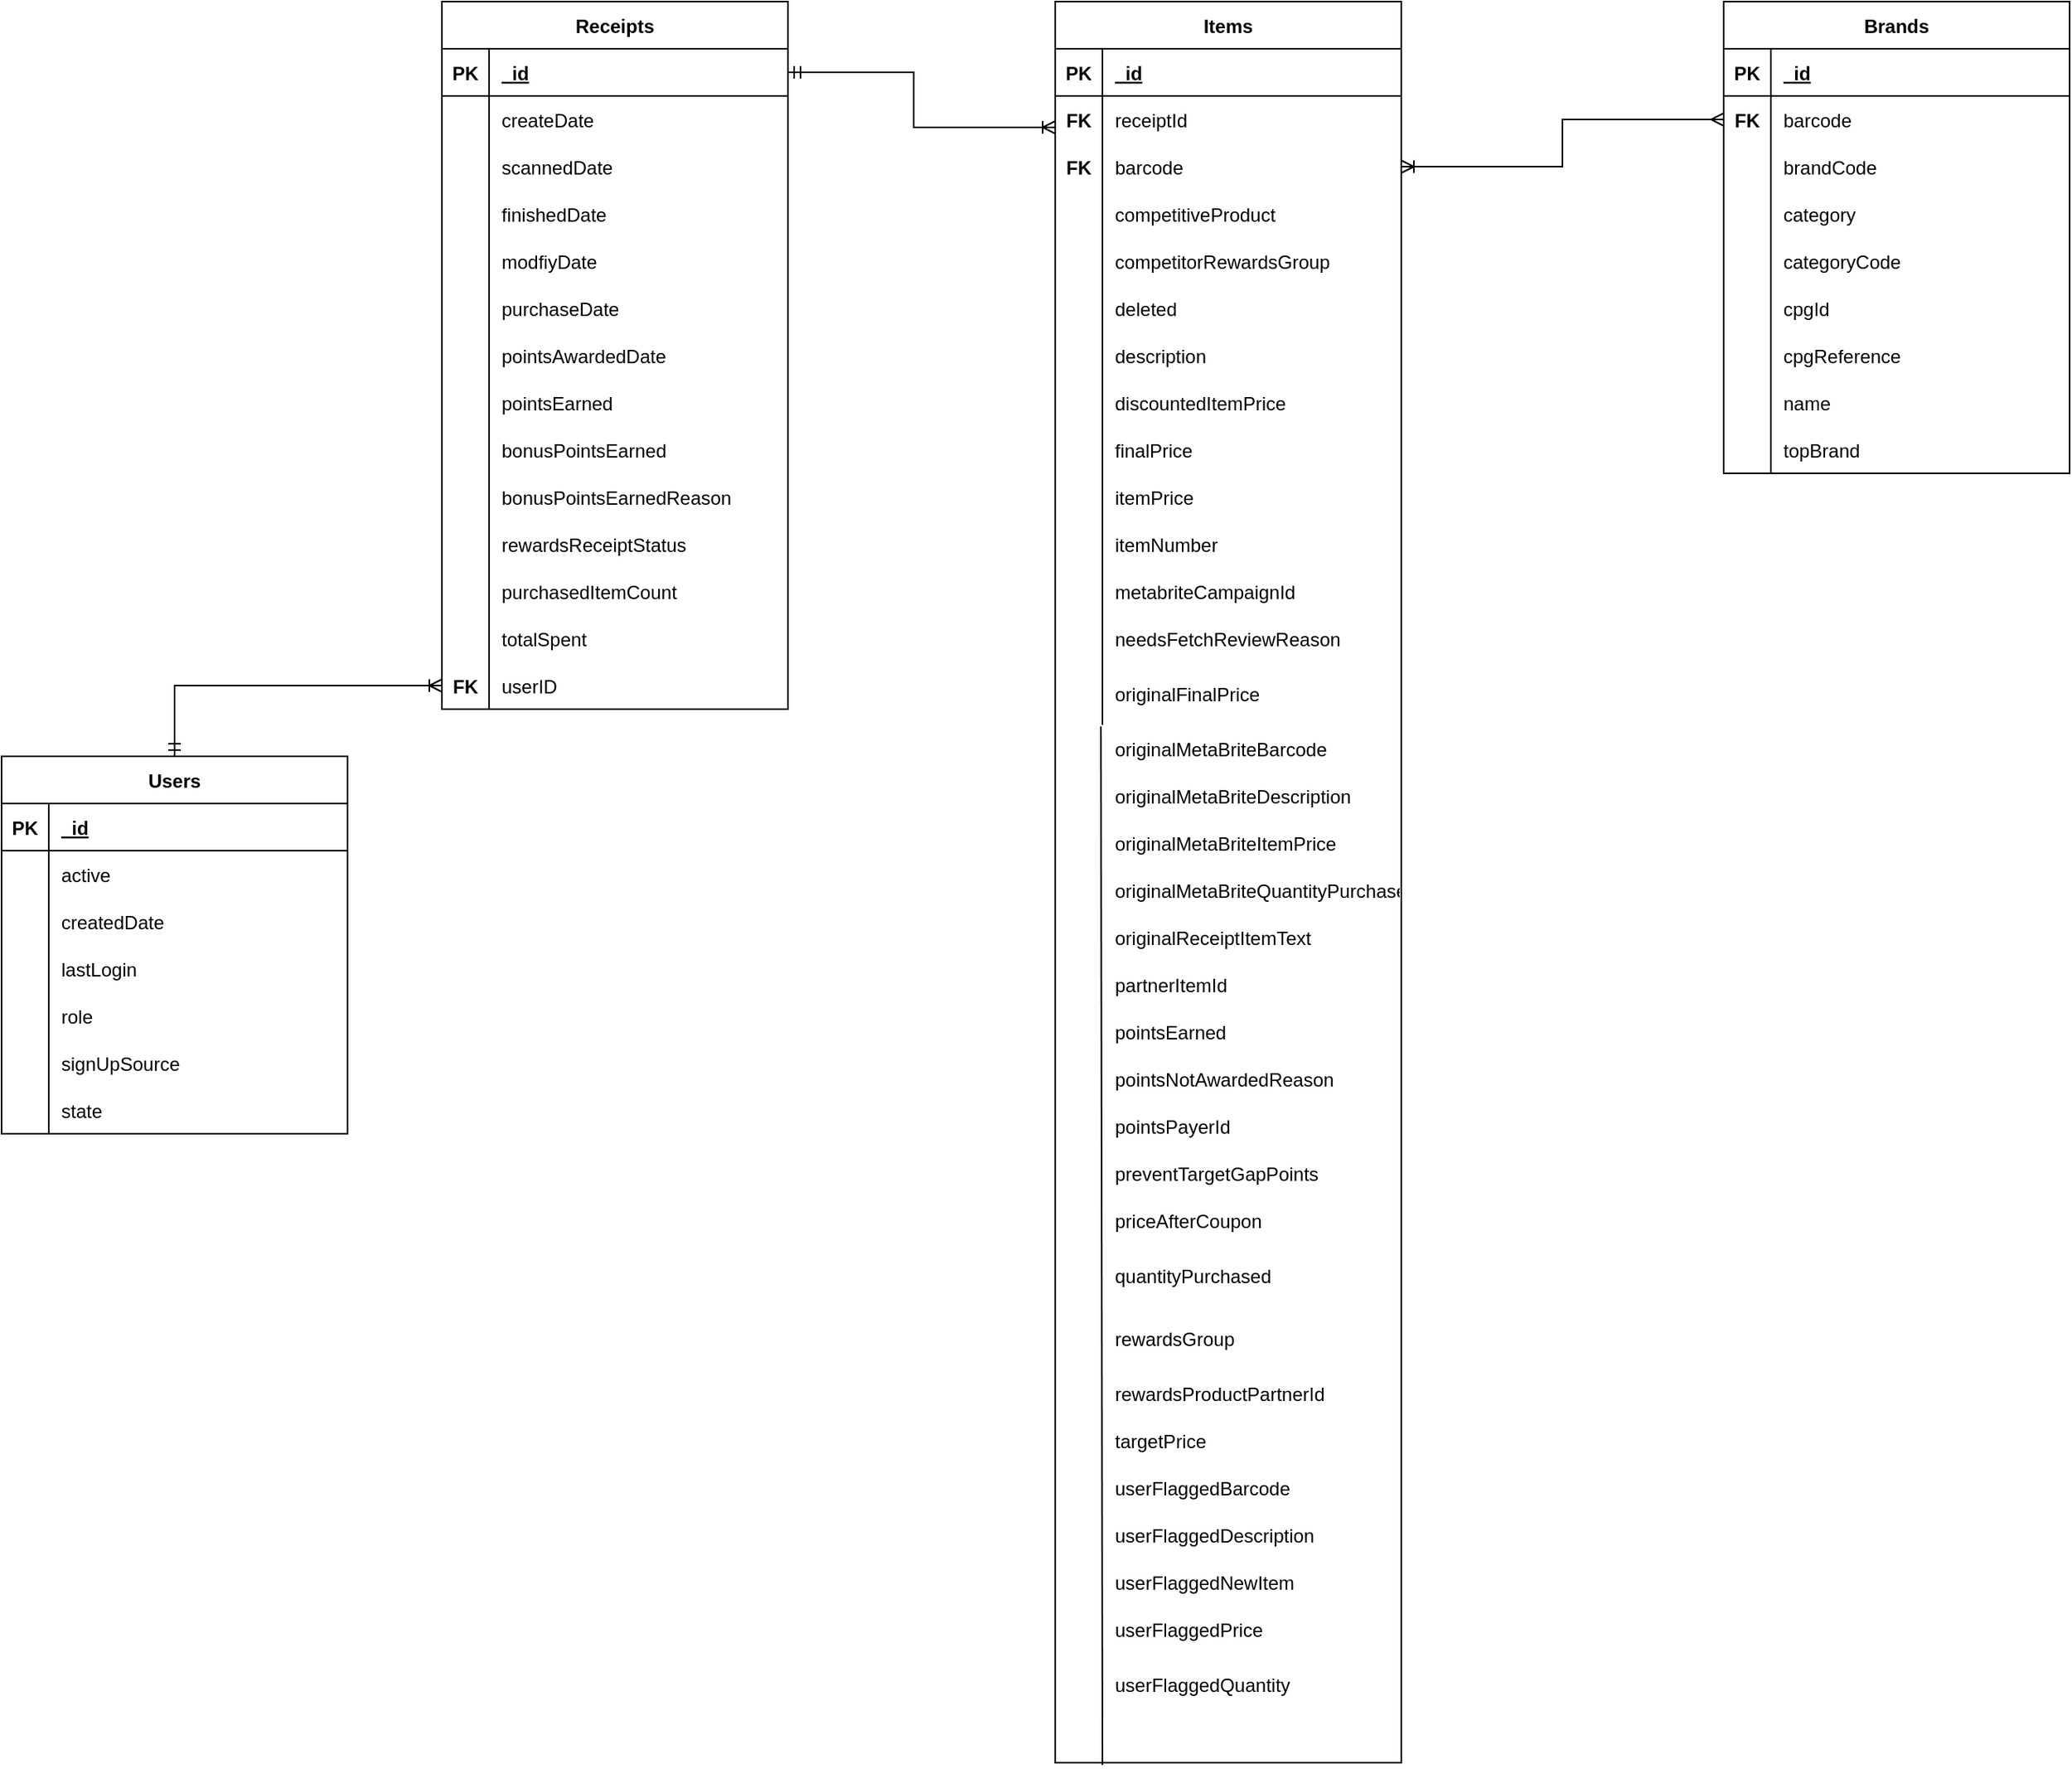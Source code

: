 <mxfile version="27.1.6">
  <diagram id="R2lEEEUBdFMjLlhIrx00" name="Page-1">
    <mxGraphModel dx="2339" dy="753" grid="1" gridSize="10" guides="1" tooltips="1" connect="1" arrows="1" fold="1" page="1" pageScale="1" pageWidth="850" pageHeight="1100" math="0" shadow="0" extFonts="Permanent Marker^https://fonts.googleapis.com/css?family=Permanent+Marker">
      <root>
        <mxCell id="0" />
        <mxCell id="1" parent="0" />
        <mxCell id="C-vyLk0tnHw3VtMMgP7b-2" value="Items" style="shape=table;startSize=30;container=1;collapsible=1;childLayout=tableLayout;fixedRows=1;rowLines=0;fontStyle=1;align=center;resizeLast=1;" parent="1" vertex="1">
          <mxGeometry x="-110" y="120" width="220" height="1120" as="geometry">
            <mxRectangle x="600" width="80" height="30" as="alternateBounds" />
          </mxGeometry>
        </mxCell>
        <mxCell id="C-vyLk0tnHw3VtMMgP7b-3" value="" style="shape=partialRectangle;collapsible=0;dropTarget=0;pointerEvents=0;fillColor=none;points=[[0,0.5],[1,0.5]];portConstraint=eastwest;top=0;left=0;right=0;bottom=1;" parent="C-vyLk0tnHw3VtMMgP7b-2" vertex="1">
          <mxGeometry y="30" width="220" height="30" as="geometry" />
        </mxCell>
        <mxCell id="C-vyLk0tnHw3VtMMgP7b-4" value="PK" style="shape=partialRectangle;overflow=hidden;connectable=0;fillColor=none;top=0;left=0;bottom=0;right=0;fontStyle=1;" parent="C-vyLk0tnHw3VtMMgP7b-3" vertex="1">
          <mxGeometry width="30" height="30" as="geometry">
            <mxRectangle width="30" height="30" as="alternateBounds" />
          </mxGeometry>
        </mxCell>
        <mxCell id="C-vyLk0tnHw3VtMMgP7b-5" value="_id" style="shape=partialRectangle;overflow=hidden;connectable=0;fillColor=none;top=0;left=0;bottom=0;right=0;align=left;spacingLeft=6;fontStyle=5;" parent="C-vyLk0tnHw3VtMMgP7b-3" vertex="1">
          <mxGeometry x="30" width="190" height="30" as="geometry">
            <mxRectangle width="190" height="30" as="alternateBounds" />
          </mxGeometry>
        </mxCell>
        <mxCell id="C-vyLk0tnHw3VtMMgP7b-6" value="" style="shape=partialRectangle;collapsible=0;dropTarget=0;pointerEvents=0;fillColor=none;points=[[0,0.5],[1,0.5]];portConstraint=eastwest;top=0;left=0;right=0;bottom=0;" parent="C-vyLk0tnHw3VtMMgP7b-2" vertex="1">
          <mxGeometry y="60" width="220" height="30" as="geometry" />
        </mxCell>
        <mxCell id="C-vyLk0tnHw3VtMMgP7b-7" value="" style="shape=partialRectangle;overflow=hidden;connectable=0;fillColor=none;top=0;left=0;bottom=0;right=0;" parent="C-vyLk0tnHw3VtMMgP7b-6" vertex="1">
          <mxGeometry width="30" height="30" as="geometry">
            <mxRectangle width="30" height="30" as="alternateBounds" />
          </mxGeometry>
        </mxCell>
        <mxCell id="C-vyLk0tnHw3VtMMgP7b-8" value="receiptId" style="shape=partialRectangle;overflow=hidden;connectable=0;fillColor=none;top=0;left=0;bottom=0;right=0;align=left;spacingLeft=6;" parent="C-vyLk0tnHw3VtMMgP7b-6" vertex="1">
          <mxGeometry x="30" width="190" height="30" as="geometry">
            <mxRectangle width="190" height="30" as="alternateBounds" />
          </mxGeometry>
        </mxCell>
        <mxCell id="C-vyLk0tnHw3VtMMgP7b-9" value="" style="shape=partialRectangle;collapsible=0;dropTarget=0;pointerEvents=0;fillColor=none;points=[[0,0.5],[1,0.5]];portConstraint=eastwest;top=0;left=0;right=0;bottom=0;" parent="C-vyLk0tnHw3VtMMgP7b-2" vertex="1">
          <mxGeometry y="90" width="220" height="30" as="geometry" />
        </mxCell>
        <mxCell id="C-vyLk0tnHw3VtMMgP7b-10" value="" style="shape=partialRectangle;overflow=hidden;connectable=0;fillColor=none;top=0;left=0;bottom=0;right=0;" parent="C-vyLk0tnHw3VtMMgP7b-9" vertex="1">
          <mxGeometry width="30" height="30" as="geometry">
            <mxRectangle width="30" height="30" as="alternateBounds" />
          </mxGeometry>
        </mxCell>
        <mxCell id="C-vyLk0tnHw3VtMMgP7b-11" value="barcode" style="shape=partialRectangle;overflow=hidden;connectable=0;fillColor=none;top=0;left=0;bottom=0;right=0;align=left;spacingLeft=6;" parent="C-vyLk0tnHw3VtMMgP7b-9" vertex="1">
          <mxGeometry x="30" width="190" height="30" as="geometry">
            <mxRectangle width="190" height="30" as="alternateBounds" />
          </mxGeometry>
        </mxCell>
        <mxCell id="nqeWf4g4p8ELuPlNcVrc-2" value="" style="shape=partialRectangle;collapsible=0;dropTarget=0;pointerEvents=0;fillColor=none;points=[[0,0.5],[1,0.5]];portConstraint=eastwest;top=0;left=0;right=0;bottom=0;" parent="C-vyLk0tnHw3VtMMgP7b-2" vertex="1">
          <mxGeometry y="120" width="220" height="30" as="geometry" />
        </mxCell>
        <mxCell id="nqeWf4g4p8ELuPlNcVrc-3" value="" style="shape=partialRectangle;overflow=hidden;connectable=0;fillColor=none;top=0;left=0;bottom=0;right=0;" parent="nqeWf4g4p8ELuPlNcVrc-2" vertex="1">
          <mxGeometry width="30" height="30" as="geometry">
            <mxRectangle width="30" height="30" as="alternateBounds" />
          </mxGeometry>
        </mxCell>
        <mxCell id="nqeWf4g4p8ELuPlNcVrc-4" value="competitiveProduct" style="shape=partialRectangle;overflow=hidden;connectable=0;fillColor=none;top=0;left=0;bottom=0;right=0;align=left;spacingLeft=6;" parent="nqeWf4g4p8ELuPlNcVrc-2" vertex="1">
          <mxGeometry x="30" width="190" height="30" as="geometry">
            <mxRectangle width="190" height="30" as="alternateBounds" />
          </mxGeometry>
        </mxCell>
        <mxCell id="nqeWf4g4p8ELuPlNcVrc-5" value="" style="shape=partialRectangle;collapsible=0;dropTarget=0;pointerEvents=0;fillColor=none;points=[[0,0.5],[1,0.5]];portConstraint=eastwest;top=0;left=0;right=0;bottom=0;" parent="C-vyLk0tnHw3VtMMgP7b-2" vertex="1">
          <mxGeometry y="150" width="220" height="30" as="geometry" />
        </mxCell>
        <mxCell id="nqeWf4g4p8ELuPlNcVrc-6" value="" style="shape=partialRectangle;overflow=hidden;connectable=0;fillColor=none;top=0;left=0;bottom=0;right=0;" parent="nqeWf4g4p8ELuPlNcVrc-5" vertex="1">
          <mxGeometry width="30" height="30" as="geometry">
            <mxRectangle width="30" height="30" as="alternateBounds" />
          </mxGeometry>
        </mxCell>
        <mxCell id="nqeWf4g4p8ELuPlNcVrc-7" value="competitorRewardsGroup" style="shape=partialRectangle;overflow=hidden;connectable=0;fillColor=none;top=0;left=0;bottom=0;right=0;align=left;spacingLeft=6;" parent="nqeWf4g4p8ELuPlNcVrc-5" vertex="1">
          <mxGeometry x="30" width="190" height="30" as="geometry">
            <mxRectangle width="190" height="30" as="alternateBounds" />
          </mxGeometry>
        </mxCell>
        <mxCell id="nqeWf4g4p8ELuPlNcVrc-8" value="" style="shape=partialRectangle;collapsible=0;dropTarget=0;pointerEvents=0;fillColor=none;points=[[0,0.5],[1,0.5]];portConstraint=eastwest;top=0;left=0;right=0;bottom=0;" parent="C-vyLk0tnHw3VtMMgP7b-2" vertex="1">
          <mxGeometry y="180" width="220" height="30" as="geometry" />
        </mxCell>
        <mxCell id="nqeWf4g4p8ELuPlNcVrc-9" value="" style="shape=partialRectangle;overflow=hidden;connectable=0;fillColor=none;top=0;left=0;bottom=0;right=0;" parent="nqeWf4g4p8ELuPlNcVrc-8" vertex="1">
          <mxGeometry width="30" height="30" as="geometry">
            <mxRectangle width="30" height="30" as="alternateBounds" />
          </mxGeometry>
        </mxCell>
        <mxCell id="nqeWf4g4p8ELuPlNcVrc-10" value="deleted" style="shape=partialRectangle;overflow=hidden;connectable=0;fillColor=none;top=0;left=0;bottom=0;right=0;align=left;spacingLeft=6;" parent="nqeWf4g4p8ELuPlNcVrc-8" vertex="1">
          <mxGeometry x="30" width="190" height="30" as="geometry">
            <mxRectangle width="190" height="30" as="alternateBounds" />
          </mxGeometry>
        </mxCell>
        <mxCell id="nqeWf4g4p8ELuPlNcVrc-11" value="" style="shape=partialRectangle;collapsible=0;dropTarget=0;pointerEvents=0;fillColor=none;points=[[0,0.5],[1,0.5]];portConstraint=eastwest;top=0;left=0;right=0;bottom=0;" parent="C-vyLk0tnHw3VtMMgP7b-2" vertex="1">
          <mxGeometry y="210" width="220" height="30" as="geometry" />
        </mxCell>
        <mxCell id="nqeWf4g4p8ELuPlNcVrc-12" value="" style="shape=partialRectangle;overflow=hidden;connectable=0;fillColor=none;top=0;left=0;bottom=0;right=0;" parent="nqeWf4g4p8ELuPlNcVrc-11" vertex="1">
          <mxGeometry width="30" height="30" as="geometry">
            <mxRectangle width="30" height="30" as="alternateBounds" />
          </mxGeometry>
        </mxCell>
        <mxCell id="nqeWf4g4p8ELuPlNcVrc-13" value="description" style="shape=partialRectangle;overflow=hidden;connectable=0;fillColor=none;top=0;left=0;bottom=0;right=0;align=left;spacingLeft=6;" parent="nqeWf4g4p8ELuPlNcVrc-11" vertex="1">
          <mxGeometry x="30" width="190" height="30" as="geometry">
            <mxRectangle width="190" height="30" as="alternateBounds" />
          </mxGeometry>
        </mxCell>
        <mxCell id="nqeWf4g4p8ELuPlNcVrc-14" value="" style="shape=partialRectangle;collapsible=0;dropTarget=0;pointerEvents=0;fillColor=none;points=[[0,0.5],[1,0.5]];portConstraint=eastwest;top=0;left=0;right=0;bottom=0;" parent="C-vyLk0tnHw3VtMMgP7b-2" vertex="1">
          <mxGeometry y="240" width="220" height="30" as="geometry" />
        </mxCell>
        <mxCell id="nqeWf4g4p8ELuPlNcVrc-15" value="" style="shape=partialRectangle;overflow=hidden;connectable=0;fillColor=none;top=0;left=0;bottom=0;right=0;" parent="nqeWf4g4p8ELuPlNcVrc-14" vertex="1">
          <mxGeometry width="30" height="30" as="geometry">
            <mxRectangle width="30" height="30" as="alternateBounds" />
          </mxGeometry>
        </mxCell>
        <mxCell id="nqeWf4g4p8ELuPlNcVrc-16" value="discountedItemPrice" style="shape=partialRectangle;overflow=hidden;connectable=0;fillColor=none;top=0;left=0;bottom=0;right=0;align=left;spacingLeft=6;" parent="nqeWf4g4p8ELuPlNcVrc-14" vertex="1">
          <mxGeometry x="30" width="190" height="30" as="geometry">
            <mxRectangle width="190" height="30" as="alternateBounds" />
          </mxGeometry>
        </mxCell>
        <mxCell id="nqeWf4g4p8ELuPlNcVrc-17" value="" style="shape=partialRectangle;collapsible=0;dropTarget=0;pointerEvents=0;fillColor=none;points=[[0,0.5],[1,0.5]];portConstraint=eastwest;top=0;left=0;right=0;bottom=0;" parent="C-vyLk0tnHw3VtMMgP7b-2" vertex="1">
          <mxGeometry y="270" width="220" height="30" as="geometry" />
        </mxCell>
        <mxCell id="nqeWf4g4p8ELuPlNcVrc-18" value="" style="shape=partialRectangle;overflow=hidden;connectable=0;fillColor=none;top=0;left=0;bottom=0;right=0;" parent="nqeWf4g4p8ELuPlNcVrc-17" vertex="1">
          <mxGeometry width="30" height="30" as="geometry">
            <mxRectangle width="30" height="30" as="alternateBounds" />
          </mxGeometry>
        </mxCell>
        <mxCell id="nqeWf4g4p8ELuPlNcVrc-19" value="finalPrice" style="shape=partialRectangle;overflow=hidden;connectable=0;fillColor=none;top=0;left=0;bottom=0;right=0;align=left;spacingLeft=6;" parent="nqeWf4g4p8ELuPlNcVrc-17" vertex="1">
          <mxGeometry x="30" width="190" height="30" as="geometry">
            <mxRectangle width="190" height="30" as="alternateBounds" />
          </mxGeometry>
        </mxCell>
        <mxCell id="nqeWf4g4p8ELuPlNcVrc-20" value="" style="shape=partialRectangle;collapsible=0;dropTarget=0;pointerEvents=0;fillColor=none;points=[[0,0.5],[1,0.5]];portConstraint=eastwest;top=0;left=0;right=0;bottom=0;" parent="C-vyLk0tnHw3VtMMgP7b-2" vertex="1">
          <mxGeometry y="300" width="220" height="30" as="geometry" />
        </mxCell>
        <mxCell id="nqeWf4g4p8ELuPlNcVrc-21" value="" style="shape=partialRectangle;overflow=hidden;connectable=0;fillColor=none;top=0;left=0;bottom=0;right=0;" parent="nqeWf4g4p8ELuPlNcVrc-20" vertex="1">
          <mxGeometry width="30" height="30" as="geometry">
            <mxRectangle width="30" height="30" as="alternateBounds" />
          </mxGeometry>
        </mxCell>
        <mxCell id="nqeWf4g4p8ELuPlNcVrc-22" value="itemPrice" style="shape=partialRectangle;overflow=hidden;connectable=0;fillColor=none;top=0;left=0;bottom=0;right=0;align=left;spacingLeft=6;" parent="nqeWf4g4p8ELuPlNcVrc-20" vertex="1">
          <mxGeometry x="30" width="190" height="30" as="geometry">
            <mxRectangle width="190" height="30" as="alternateBounds" />
          </mxGeometry>
        </mxCell>
        <mxCell id="nqeWf4g4p8ELuPlNcVrc-23" value="" style="shape=partialRectangle;collapsible=0;dropTarget=0;pointerEvents=0;fillColor=none;points=[[0,0.5],[1,0.5]];portConstraint=eastwest;top=0;left=0;right=0;bottom=0;" parent="C-vyLk0tnHw3VtMMgP7b-2" vertex="1">
          <mxGeometry y="330" width="220" height="30" as="geometry" />
        </mxCell>
        <mxCell id="nqeWf4g4p8ELuPlNcVrc-24" value="" style="shape=partialRectangle;overflow=hidden;connectable=0;fillColor=none;top=0;left=0;bottom=0;right=0;" parent="nqeWf4g4p8ELuPlNcVrc-23" vertex="1">
          <mxGeometry width="30" height="30" as="geometry">
            <mxRectangle width="30" height="30" as="alternateBounds" />
          </mxGeometry>
        </mxCell>
        <mxCell id="nqeWf4g4p8ELuPlNcVrc-25" value="itemNumber" style="shape=partialRectangle;overflow=hidden;connectable=0;fillColor=none;top=0;left=0;bottom=0;right=0;align=left;spacingLeft=6;" parent="nqeWf4g4p8ELuPlNcVrc-23" vertex="1">
          <mxGeometry x="30" width="190" height="30" as="geometry">
            <mxRectangle width="190" height="30" as="alternateBounds" />
          </mxGeometry>
        </mxCell>
        <mxCell id="nqeWf4g4p8ELuPlNcVrc-26" value="" style="shape=partialRectangle;collapsible=0;dropTarget=0;pointerEvents=0;fillColor=none;points=[[0,0.5],[1,0.5]];portConstraint=eastwest;top=0;left=0;right=0;bottom=0;" parent="C-vyLk0tnHw3VtMMgP7b-2" vertex="1">
          <mxGeometry y="360" width="220" height="30" as="geometry" />
        </mxCell>
        <mxCell id="nqeWf4g4p8ELuPlNcVrc-27" value="" style="shape=partialRectangle;overflow=hidden;connectable=0;fillColor=none;top=0;left=0;bottom=0;right=0;" parent="nqeWf4g4p8ELuPlNcVrc-26" vertex="1">
          <mxGeometry width="30" height="30" as="geometry">
            <mxRectangle width="30" height="30" as="alternateBounds" />
          </mxGeometry>
        </mxCell>
        <mxCell id="nqeWf4g4p8ELuPlNcVrc-28" value="metabriteCampaignId" style="shape=partialRectangle;overflow=hidden;connectable=0;fillColor=none;top=0;left=0;bottom=0;right=0;align=left;spacingLeft=6;" parent="nqeWf4g4p8ELuPlNcVrc-26" vertex="1">
          <mxGeometry x="30" width="190" height="30" as="geometry">
            <mxRectangle width="190" height="30" as="alternateBounds" />
          </mxGeometry>
        </mxCell>
        <mxCell id="nqeWf4g4p8ELuPlNcVrc-29" value="" style="shape=partialRectangle;collapsible=0;dropTarget=0;pointerEvents=0;fillColor=none;points=[[0,0.5],[1,0.5]];portConstraint=eastwest;top=0;left=0;right=0;bottom=0;" parent="C-vyLk0tnHw3VtMMgP7b-2" vertex="1">
          <mxGeometry y="390" width="220" height="30" as="geometry" />
        </mxCell>
        <mxCell id="nqeWf4g4p8ELuPlNcVrc-30" value="" style="shape=partialRectangle;overflow=hidden;connectable=0;fillColor=none;top=0;left=0;bottom=0;right=0;" parent="nqeWf4g4p8ELuPlNcVrc-29" vertex="1">
          <mxGeometry width="30" height="30" as="geometry">
            <mxRectangle width="30" height="30" as="alternateBounds" />
          </mxGeometry>
        </mxCell>
        <mxCell id="nqeWf4g4p8ELuPlNcVrc-31" value="needsFetchReviewReason" style="shape=partialRectangle;overflow=hidden;connectable=0;fillColor=none;top=0;left=0;bottom=0;right=0;align=left;spacingLeft=6;" parent="nqeWf4g4p8ELuPlNcVrc-29" vertex="1">
          <mxGeometry x="30" width="190" height="30" as="geometry">
            <mxRectangle width="190" height="30" as="alternateBounds" />
          </mxGeometry>
        </mxCell>
        <mxCell id="nqeWf4g4p8ELuPlNcVrc-32" value="" style="shape=partialRectangle;collapsible=0;dropTarget=0;pointerEvents=0;fillColor=none;points=[[0,0.5],[1,0.5]];portConstraint=eastwest;top=0;left=0;right=0;bottom=0;" parent="C-vyLk0tnHw3VtMMgP7b-2" vertex="1">
          <mxGeometry y="420" width="220" height="40" as="geometry" />
        </mxCell>
        <mxCell id="nqeWf4g4p8ELuPlNcVrc-33" value="" style="shape=partialRectangle;overflow=hidden;connectable=0;fillColor=none;top=0;left=0;bottom=0;right=0;" parent="nqeWf4g4p8ELuPlNcVrc-32" vertex="1">
          <mxGeometry width="30" height="40" as="geometry">
            <mxRectangle width="30" height="40" as="alternateBounds" />
          </mxGeometry>
        </mxCell>
        <mxCell id="nqeWf4g4p8ELuPlNcVrc-34" value="originalFinalPrice" style="shape=partialRectangle;overflow=hidden;connectable=0;fillColor=none;top=0;left=0;bottom=0;right=0;align=left;spacingLeft=6;" parent="nqeWf4g4p8ELuPlNcVrc-32" vertex="1">
          <mxGeometry x="30" width="190" height="40" as="geometry">
            <mxRectangle width="190" height="40" as="alternateBounds" />
          </mxGeometry>
        </mxCell>
        <mxCell id="XXW987_gN8ve_mNg3WQZ-45" value="" style="edgeStyle=orthogonalEdgeStyle;rounded=0;orthogonalLoop=1;jettySize=auto;html=1;startArrow=ERmandOne;startFill=0;endArrow=ERoneToMany;endFill=0;" parent="1" source="nqeWf4g4p8ELuPlNcVrc-196" target="XXW987_gN8ve_mNg3WQZ-41" edge="1">
          <mxGeometry relative="1" as="geometry" />
        </mxCell>
        <mxCell id="nqeWf4g4p8ELuPlNcVrc-196" value="Users" style="shape=table;startSize=30;container=1;collapsible=1;childLayout=tableLayout;fixedRows=1;rowLines=0;fontStyle=1;align=center;resizeLast=1;" parent="1" vertex="1">
          <mxGeometry x="-780" y="600" width="220" height="240" as="geometry">
            <mxRectangle x="600" width="80" height="30" as="alternateBounds" />
          </mxGeometry>
        </mxCell>
        <mxCell id="nqeWf4g4p8ELuPlNcVrc-197" value="" style="shape=partialRectangle;collapsible=0;dropTarget=0;pointerEvents=0;fillColor=none;points=[[0,0.5],[1,0.5]];portConstraint=eastwest;top=0;left=0;right=0;bottom=1;" parent="nqeWf4g4p8ELuPlNcVrc-196" vertex="1">
          <mxGeometry y="30" width="220" height="30" as="geometry" />
        </mxCell>
        <mxCell id="nqeWf4g4p8ELuPlNcVrc-198" value="PK" style="shape=partialRectangle;overflow=hidden;connectable=0;fillColor=none;top=0;left=0;bottom=0;right=0;fontStyle=1;" parent="nqeWf4g4p8ELuPlNcVrc-197" vertex="1">
          <mxGeometry width="30" height="30" as="geometry">
            <mxRectangle width="30" height="30" as="alternateBounds" />
          </mxGeometry>
        </mxCell>
        <mxCell id="nqeWf4g4p8ELuPlNcVrc-199" value="_id" style="shape=partialRectangle;overflow=hidden;connectable=0;fillColor=none;top=0;left=0;bottom=0;right=0;align=left;spacingLeft=6;fontStyle=5;" parent="nqeWf4g4p8ELuPlNcVrc-197" vertex="1">
          <mxGeometry x="30" width="190" height="30" as="geometry">
            <mxRectangle width="190" height="30" as="alternateBounds" />
          </mxGeometry>
        </mxCell>
        <mxCell id="nqeWf4g4p8ELuPlNcVrc-200" value="" style="shape=partialRectangle;collapsible=0;dropTarget=0;pointerEvents=0;fillColor=none;points=[[0,0.5],[1,0.5]];portConstraint=eastwest;top=0;left=0;right=0;bottom=0;" parent="nqeWf4g4p8ELuPlNcVrc-196" vertex="1">
          <mxGeometry y="60" width="220" height="30" as="geometry" />
        </mxCell>
        <mxCell id="nqeWf4g4p8ELuPlNcVrc-201" value="" style="shape=partialRectangle;overflow=hidden;connectable=0;fillColor=none;top=0;left=0;bottom=0;right=0;" parent="nqeWf4g4p8ELuPlNcVrc-200" vertex="1">
          <mxGeometry width="30" height="30" as="geometry">
            <mxRectangle width="30" height="30" as="alternateBounds" />
          </mxGeometry>
        </mxCell>
        <mxCell id="nqeWf4g4p8ELuPlNcVrc-202" value="active" style="shape=partialRectangle;overflow=hidden;connectable=0;fillColor=none;top=0;left=0;bottom=0;right=0;align=left;spacingLeft=6;" parent="nqeWf4g4p8ELuPlNcVrc-200" vertex="1">
          <mxGeometry x="30" width="190" height="30" as="geometry">
            <mxRectangle width="190" height="30" as="alternateBounds" />
          </mxGeometry>
        </mxCell>
        <mxCell id="nqeWf4g4p8ELuPlNcVrc-203" value="" style="shape=partialRectangle;collapsible=0;dropTarget=0;pointerEvents=0;fillColor=none;points=[[0,0.5],[1,0.5]];portConstraint=eastwest;top=0;left=0;right=0;bottom=0;" parent="nqeWf4g4p8ELuPlNcVrc-196" vertex="1">
          <mxGeometry y="90" width="220" height="30" as="geometry" />
        </mxCell>
        <mxCell id="nqeWf4g4p8ELuPlNcVrc-204" value="" style="shape=partialRectangle;overflow=hidden;connectable=0;fillColor=none;top=0;left=0;bottom=0;right=0;" parent="nqeWf4g4p8ELuPlNcVrc-203" vertex="1">
          <mxGeometry width="30" height="30" as="geometry">
            <mxRectangle width="30" height="30" as="alternateBounds" />
          </mxGeometry>
        </mxCell>
        <mxCell id="nqeWf4g4p8ELuPlNcVrc-205" value="createdDate" style="shape=partialRectangle;overflow=hidden;connectable=0;fillColor=none;top=0;left=0;bottom=0;right=0;align=left;spacingLeft=6;" parent="nqeWf4g4p8ELuPlNcVrc-203" vertex="1">
          <mxGeometry x="30" width="190" height="30" as="geometry">
            <mxRectangle width="190" height="30" as="alternateBounds" />
          </mxGeometry>
        </mxCell>
        <mxCell id="nqeWf4g4p8ELuPlNcVrc-206" value="" style="shape=partialRectangle;collapsible=0;dropTarget=0;pointerEvents=0;fillColor=none;points=[[0,0.5],[1,0.5]];portConstraint=eastwest;top=0;left=0;right=0;bottom=0;" parent="nqeWf4g4p8ELuPlNcVrc-196" vertex="1">
          <mxGeometry y="120" width="220" height="30" as="geometry" />
        </mxCell>
        <mxCell id="nqeWf4g4p8ELuPlNcVrc-207" value="" style="shape=partialRectangle;overflow=hidden;connectable=0;fillColor=none;top=0;left=0;bottom=0;right=0;" parent="nqeWf4g4p8ELuPlNcVrc-206" vertex="1">
          <mxGeometry width="30" height="30" as="geometry">
            <mxRectangle width="30" height="30" as="alternateBounds" />
          </mxGeometry>
        </mxCell>
        <mxCell id="nqeWf4g4p8ELuPlNcVrc-208" value="lastLogin" style="shape=partialRectangle;overflow=hidden;connectable=0;fillColor=none;top=0;left=0;bottom=0;right=0;align=left;spacingLeft=6;" parent="nqeWf4g4p8ELuPlNcVrc-206" vertex="1">
          <mxGeometry x="30" width="190" height="30" as="geometry">
            <mxRectangle width="190" height="30" as="alternateBounds" />
          </mxGeometry>
        </mxCell>
        <mxCell id="nqeWf4g4p8ELuPlNcVrc-209" value="" style="shape=partialRectangle;collapsible=0;dropTarget=0;pointerEvents=0;fillColor=none;points=[[0,0.5],[1,0.5]];portConstraint=eastwest;top=0;left=0;right=0;bottom=0;" parent="nqeWf4g4p8ELuPlNcVrc-196" vertex="1">
          <mxGeometry y="150" width="220" height="30" as="geometry" />
        </mxCell>
        <mxCell id="nqeWf4g4p8ELuPlNcVrc-210" value="" style="shape=partialRectangle;overflow=hidden;connectable=0;fillColor=none;top=0;left=0;bottom=0;right=0;" parent="nqeWf4g4p8ELuPlNcVrc-209" vertex="1">
          <mxGeometry width="30" height="30" as="geometry">
            <mxRectangle width="30" height="30" as="alternateBounds" />
          </mxGeometry>
        </mxCell>
        <mxCell id="nqeWf4g4p8ELuPlNcVrc-211" value="role" style="shape=partialRectangle;overflow=hidden;connectable=0;fillColor=none;top=0;left=0;bottom=0;right=0;align=left;spacingLeft=6;" parent="nqeWf4g4p8ELuPlNcVrc-209" vertex="1">
          <mxGeometry x="30" width="190" height="30" as="geometry">
            <mxRectangle width="190" height="30" as="alternateBounds" />
          </mxGeometry>
        </mxCell>
        <mxCell id="nqeWf4g4p8ELuPlNcVrc-212" value="" style="shape=partialRectangle;collapsible=0;dropTarget=0;pointerEvents=0;fillColor=none;points=[[0,0.5],[1,0.5]];portConstraint=eastwest;top=0;left=0;right=0;bottom=0;" parent="nqeWf4g4p8ELuPlNcVrc-196" vertex="1">
          <mxGeometry y="180" width="220" height="30" as="geometry" />
        </mxCell>
        <mxCell id="nqeWf4g4p8ELuPlNcVrc-213" value="" style="shape=partialRectangle;overflow=hidden;connectable=0;fillColor=none;top=0;left=0;bottom=0;right=0;" parent="nqeWf4g4p8ELuPlNcVrc-212" vertex="1">
          <mxGeometry width="30" height="30" as="geometry">
            <mxRectangle width="30" height="30" as="alternateBounds" />
          </mxGeometry>
        </mxCell>
        <mxCell id="nqeWf4g4p8ELuPlNcVrc-214" value="signUpSource" style="shape=partialRectangle;overflow=hidden;connectable=0;fillColor=none;top=0;left=0;bottom=0;right=0;align=left;spacingLeft=6;" parent="nqeWf4g4p8ELuPlNcVrc-212" vertex="1">
          <mxGeometry x="30" width="190" height="30" as="geometry">
            <mxRectangle width="190" height="30" as="alternateBounds" />
          </mxGeometry>
        </mxCell>
        <mxCell id="nqeWf4g4p8ELuPlNcVrc-215" value="" style="shape=partialRectangle;collapsible=0;dropTarget=0;pointerEvents=0;fillColor=none;points=[[0,0.5],[1,0.5]];portConstraint=eastwest;top=0;left=0;right=0;bottom=0;" parent="nqeWf4g4p8ELuPlNcVrc-196" vertex="1">
          <mxGeometry y="210" width="220" height="30" as="geometry" />
        </mxCell>
        <mxCell id="nqeWf4g4p8ELuPlNcVrc-216" value="" style="shape=partialRectangle;overflow=hidden;connectable=0;fillColor=none;top=0;left=0;bottom=0;right=0;" parent="nqeWf4g4p8ELuPlNcVrc-215" vertex="1">
          <mxGeometry width="30" height="30" as="geometry">
            <mxRectangle width="30" height="30" as="alternateBounds" />
          </mxGeometry>
        </mxCell>
        <mxCell id="nqeWf4g4p8ELuPlNcVrc-217" value="state" style="shape=partialRectangle;overflow=hidden;connectable=0;fillColor=none;top=0;left=0;bottom=0;right=0;align=left;spacingLeft=6;" parent="nqeWf4g4p8ELuPlNcVrc-215" vertex="1">
          <mxGeometry x="30" width="190" height="30" as="geometry">
            <mxRectangle width="190" height="30" as="alternateBounds" />
          </mxGeometry>
        </mxCell>
        <mxCell id="XXW987_gN8ve_mNg3WQZ-1" value="Receipts" style="shape=table;startSize=30;container=1;collapsible=1;childLayout=tableLayout;fixedRows=1;rowLines=0;fontStyle=1;align=center;resizeLast=1;" parent="1" vertex="1">
          <mxGeometry x="-500" y="120" width="220" height="450" as="geometry">
            <mxRectangle x="600" width="80" height="30" as="alternateBounds" />
          </mxGeometry>
        </mxCell>
        <mxCell id="XXW987_gN8ve_mNg3WQZ-2" value="" style="shape=partialRectangle;collapsible=0;dropTarget=0;pointerEvents=0;fillColor=none;points=[[0,0.5],[1,0.5]];portConstraint=eastwest;top=0;left=0;right=0;bottom=1;" parent="XXW987_gN8ve_mNg3WQZ-1" vertex="1">
          <mxGeometry y="30" width="220" height="30" as="geometry" />
        </mxCell>
        <mxCell id="XXW987_gN8ve_mNg3WQZ-3" value="PK" style="shape=partialRectangle;overflow=hidden;connectable=0;fillColor=none;top=0;left=0;bottom=0;right=0;fontStyle=1;" parent="XXW987_gN8ve_mNg3WQZ-2" vertex="1">
          <mxGeometry width="30" height="30" as="geometry">
            <mxRectangle width="30" height="30" as="alternateBounds" />
          </mxGeometry>
        </mxCell>
        <mxCell id="XXW987_gN8ve_mNg3WQZ-4" value="_id" style="shape=partialRectangle;overflow=hidden;connectable=0;fillColor=none;top=0;left=0;bottom=0;right=0;align=left;spacingLeft=6;fontStyle=5;" parent="XXW987_gN8ve_mNg3WQZ-2" vertex="1">
          <mxGeometry x="30" width="190" height="30" as="geometry">
            <mxRectangle width="190" height="30" as="alternateBounds" />
          </mxGeometry>
        </mxCell>
        <mxCell id="XXW987_gN8ve_mNg3WQZ-5" value="" style="shape=partialRectangle;collapsible=0;dropTarget=0;pointerEvents=0;fillColor=none;points=[[0,0.5],[1,0.5]];portConstraint=eastwest;top=0;left=0;right=0;bottom=0;" parent="XXW987_gN8ve_mNg3WQZ-1" vertex="1">
          <mxGeometry y="60" width="220" height="30" as="geometry" />
        </mxCell>
        <mxCell id="XXW987_gN8ve_mNg3WQZ-6" value="" style="shape=partialRectangle;overflow=hidden;connectable=0;fillColor=none;top=0;left=0;bottom=0;right=0;" parent="XXW987_gN8ve_mNg3WQZ-5" vertex="1">
          <mxGeometry width="30" height="30" as="geometry">
            <mxRectangle width="30" height="30" as="alternateBounds" />
          </mxGeometry>
        </mxCell>
        <mxCell id="XXW987_gN8ve_mNg3WQZ-7" value="createDate" style="shape=partialRectangle;overflow=hidden;connectable=0;fillColor=none;top=0;left=0;bottom=0;right=0;align=left;spacingLeft=6;" parent="XXW987_gN8ve_mNg3WQZ-5" vertex="1">
          <mxGeometry x="30" width="190" height="30" as="geometry">
            <mxRectangle width="190" height="30" as="alternateBounds" />
          </mxGeometry>
        </mxCell>
        <mxCell id="XXW987_gN8ve_mNg3WQZ-8" value="" style="shape=partialRectangle;collapsible=0;dropTarget=0;pointerEvents=0;fillColor=none;points=[[0,0.5],[1,0.5]];portConstraint=eastwest;top=0;left=0;right=0;bottom=0;" parent="XXW987_gN8ve_mNg3WQZ-1" vertex="1">
          <mxGeometry y="90" width="220" height="30" as="geometry" />
        </mxCell>
        <mxCell id="XXW987_gN8ve_mNg3WQZ-9" value="" style="shape=partialRectangle;overflow=hidden;connectable=0;fillColor=none;top=0;left=0;bottom=0;right=0;" parent="XXW987_gN8ve_mNg3WQZ-8" vertex="1">
          <mxGeometry width="30" height="30" as="geometry">
            <mxRectangle width="30" height="30" as="alternateBounds" />
          </mxGeometry>
        </mxCell>
        <mxCell id="XXW987_gN8ve_mNg3WQZ-10" value="scannedDate" style="shape=partialRectangle;overflow=hidden;connectable=0;fillColor=none;top=0;left=0;bottom=0;right=0;align=left;spacingLeft=6;" parent="XXW987_gN8ve_mNg3WQZ-8" vertex="1">
          <mxGeometry x="30" width="190" height="30" as="geometry">
            <mxRectangle width="190" height="30" as="alternateBounds" />
          </mxGeometry>
        </mxCell>
        <mxCell id="XXW987_gN8ve_mNg3WQZ-11" value="" style="shape=partialRectangle;collapsible=0;dropTarget=0;pointerEvents=0;fillColor=none;points=[[0,0.5],[1,0.5]];portConstraint=eastwest;top=0;left=0;right=0;bottom=0;" parent="XXW987_gN8ve_mNg3WQZ-1" vertex="1">
          <mxGeometry y="120" width="220" height="30" as="geometry" />
        </mxCell>
        <mxCell id="XXW987_gN8ve_mNg3WQZ-12" value="" style="shape=partialRectangle;overflow=hidden;connectable=0;fillColor=none;top=0;left=0;bottom=0;right=0;" parent="XXW987_gN8ve_mNg3WQZ-11" vertex="1">
          <mxGeometry width="30" height="30" as="geometry">
            <mxRectangle width="30" height="30" as="alternateBounds" />
          </mxGeometry>
        </mxCell>
        <mxCell id="XXW987_gN8ve_mNg3WQZ-13" value="finishedDate" style="shape=partialRectangle;overflow=hidden;connectable=0;fillColor=none;top=0;left=0;bottom=0;right=0;align=left;spacingLeft=6;" parent="XXW987_gN8ve_mNg3WQZ-11" vertex="1">
          <mxGeometry x="30" width="190" height="30" as="geometry">
            <mxRectangle width="190" height="30" as="alternateBounds" />
          </mxGeometry>
        </mxCell>
        <mxCell id="XXW987_gN8ve_mNg3WQZ-14" value="" style="shape=partialRectangle;collapsible=0;dropTarget=0;pointerEvents=0;fillColor=none;points=[[0,0.5],[1,0.5]];portConstraint=eastwest;top=0;left=0;right=0;bottom=0;" parent="XXW987_gN8ve_mNg3WQZ-1" vertex="1">
          <mxGeometry y="150" width="220" height="30" as="geometry" />
        </mxCell>
        <mxCell id="XXW987_gN8ve_mNg3WQZ-15" value="" style="shape=partialRectangle;overflow=hidden;connectable=0;fillColor=none;top=0;left=0;bottom=0;right=0;" parent="XXW987_gN8ve_mNg3WQZ-14" vertex="1">
          <mxGeometry width="30" height="30" as="geometry">
            <mxRectangle width="30" height="30" as="alternateBounds" />
          </mxGeometry>
        </mxCell>
        <mxCell id="XXW987_gN8ve_mNg3WQZ-16" value="modfiyDate" style="shape=partialRectangle;overflow=hidden;connectable=0;fillColor=none;top=0;left=0;bottom=0;right=0;align=left;spacingLeft=6;" parent="XXW987_gN8ve_mNg3WQZ-14" vertex="1">
          <mxGeometry x="30" width="190" height="30" as="geometry">
            <mxRectangle width="190" height="30" as="alternateBounds" />
          </mxGeometry>
        </mxCell>
        <mxCell id="XXW987_gN8ve_mNg3WQZ-17" value="" style="shape=partialRectangle;collapsible=0;dropTarget=0;pointerEvents=0;fillColor=none;points=[[0,0.5],[1,0.5]];portConstraint=eastwest;top=0;left=0;right=0;bottom=0;" parent="XXW987_gN8ve_mNg3WQZ-1" vertex="1">
          <mxGeometry y="180" width="220" height="30" as="geometry" />
        </mxCell>
        <mxCell id="XXW987_gN8ve_mNg3WQZ-18" value="" style="shape=partialRectangle;overflow=hidden;connectable=0;fillColor=none;top=0;left=0;bottom=0;right=0;" parent="XXW987_gN8ve_mNg3WQZ-17" vertex="1">
          <mxGeometry width="30" height="30" as="geometry">
            <mxRectangle width="30" height="30" as="alternateBounds" />
          </mxGeometry>
        </mxCell>
        <mxCell id="XXW987_gN8ve_mNg3WQZ-19" value="purchaseDate" style="shape=partialRectangle;overflow=hidden;connectable=0;fillColor=none;top=0;left=0;bottom=0;right=0;align=left;spacingLeft=6;" parent="XXW987_gN8ve_mNg3WQZ-17" vertex="1">
          <mxGeometry x="30" width="190" height="30" as="geometry">
            <mxRectangle width="190" height="30" as="alternateBounds" />
          </mxGeometry>
        </mxCell>
        <mxCell id="XXW987_gN8ve_mNg3WQZ-20" value="" style="shape=partialRectangle;collapsible=0;dropTarget=0;pointerEvents=0;fillColor=none;points=[[0,0.5],[1,0.5]];portConstraint=eastwest;top=0;left=0;right=0;bottom=0;" parent="XXW987_gN8ve_mNg3WQZ-1" vertex="1">
          <mxGeometry y="210" width="220" height="30" as="geometry" />
        </mxCell>
        <mxCell id="XXW987_gN8ve_mNg3WQZ-21" value="" style="shape=partialRectangle;overflow=hidden;connectable=0;fillColor=none;top=0;left=0;bottom=0;right=0;" parent="XXW987_gN8ve_mNg3WQZ-20" vertex="1">
          <mxGeometry width="30" height="30" as="geometry">
            <mxRectangle width="30" height="30" as="alternateBounds" />
          </mxGeometry>
        </mxCell>
        <mxCell id="XXW987_gN8ve_mNg3WQZ-22" value="pointsAwardedDate" style="shape=partialRectangle;overflow=hidden;connectable=0;fillColor=none;top=0;left=0;bottom=0;right=0;align=left;spacingLeft=6;" parent="XXW987_gN8ve_mNg3WQZ-20" vertex="1">
          <mxGeometry x="30" width="190" height="30" as="geometry">
            <mxRectangle width="190" height="30" as="alternateBounds" />
          </mxGeometry>
        </mxCell>
        <mxCell id="XXW987_gN8ve_mNg3WQZ-23" value="" style="shape=partialRectangle;collapsible=0;dropTarget=0;pointerEvents=0;fillColor=none;points=[[0,0.5],[1,0.5]];portConstraint=eastwest;top=0;left=0;right=0;bottom=0;" parent="XXW987_gN8ve_mNg3WQZ-1" vertex="1">
          <mxGeometry y="240" width="220" height="30" as="geometry" />
        </mxCell>
        <mxCell id="XXW987_gN8ve_mNg3WQZ-24" value="" style="shape=partialRectangle;overflow=hidden;connectable=0;fillColor=none;top=0;left=0;bottom=0;right=0;" parent="XXW987_gN8ve_mNg3WQZ-23" vertex="1">
          <mxGeometry width="30" height="30" as="geometry">
            <mxRectangle width="30" height="30" as="alternateBounds" />
          </mxGeometry>
        </mxCell>
        <mxCell id="XXW987_gN8ve_mNg3WQZ-25" value="pointsEarned" style="shape=partialRectangle;overflow=hidden;connectable=0;fillColor=none;top=0;left=0;bottom=0;right=0;align=left;spacingLeft=6;" parent="XXW987_gN8ve_mNg3WQZ-23" vertex="1">
          <mxGeometry x="30" width="190" height="30" as="geometry">
            <mxRectangle width="190" height="30" as="alternateBounds" />
          </mxGeometry>
        </mxCell>
        <mxCell id="XXW987_gN8ve_mNg3WQZ-26" value="" style="shape=partialRectangle;collapsible=0;dropTarget=0;pointerEvents=0;fillColor=none;points=[[0,0.5],[1,0.5]];portConstraint=eastwest;top=0;left=0;right=0;bottom=0;" parent="XXW987_gN8ve_mNg3WQZ-1" vertex="1">
          <mxGeometry y="270" width="220" height="30" as="geometry" />
        </mxCell>
        <mxCell id="XXW987_gN8ve_mNg3WQZ-27" value="" style="shape=partialRectangle;overflow=hidden;connectable=0;fillColor=none;top=0;left=0;bottom=0;right=0;" parent="XXW987_gN8ve_mNg3WQZ-26" vertex="1">
          <mxGeometry width="30" height="30" as="geometry">
            <mxRectangle width="30" height="30" as="alternateBounds" />
          </mxGeometry>
        </mxCell>
        <mxCell id="XXW987_gN8ve_mNg3WQZ-28" value="bonusPointsEarned" style="shape=partialRectangle;overflow=hidden;connectable=0;fillColor=none;top=0;left=0;bottom=0;right=0;align=left;spacingLeft=6;" parent="XXW987_gN8ve_mNg3WQZ-26" vertex="1">
          <mxGeometry x="30" width="190" height="30" as="geometry">
            <mxRectangle width="190" height="30" as="alternateBounds" />
          </mxGeometry>
        </mxCell>
        <mxCell id="XXW987_gN8ve_mNg3WQZ-29" value="" style="shape=partialRectangle;collapsible=0;dropTarget=0;pointerEvents=0;fillColor=none;points=[[0,0.5],[1,0.5]];portConstraint=eastwest;top=0;left=0;right=0;bottom=0;" parent="XXW987_gN8ve_mNg3WQZ-1" vertex="1">
          <mxGeometry y="300" width="220" height="30" as="geometry" />
        </mxCell>
        <mxCell id="XXW987_gN8ve_mNg3WQZ-30" value="" style="shape=partialRectangle;overflow=hidden;connectable=0;fillColor=none;top=0;left=0;bottom=0;right=0;" parent="XXW987_gN8ve_mNg3WQZ-29" vertex="1">
          <mxGeometry width="30" height="30" as="geometry">
            <mxRectangle width="30" height="30" as="alternateBounds" />
          </mxGeometry>
        </mxCell>
        <mxCell id="XXW987_gN8ve_mNg3WQZ-31" value="bonusPointsEarnedReason" style="shape=partialRectangle;overflow=hidden;connectable=0;fillColor=none;top=0;left=0;bottom=0;right=0;align=left;spacingLeft=6;" parent="XXW987_gN8ve_mNg3WQZ-29" vertex="1">
          <mxGeometry x="30" width="190" height="30" as="geometry">
            <mxRectangle width="190" height="30" as="alternateBounds" />
          </mxGeometry>
        </mxCell>
        <mxCell id="XXW987_gN8ve_mNg3WQZ-32" value="" style="shape=partialRectangle;collapsible=0;dropTarget=0;pointerEvents=0;fillColor=none;points=[[0,0.5],[1,0.5]];portConstraint=eastwest;top=0;left=0;right=0;bottom=0;" parent="XXW987_gN8ve_mNg3WQZ-1" vertex="1">
          <mxGeometry y="330" width="220" height="30" as="geometry" />
        </mxCell>
        <mxCell id="XXW987_gN8ve_mNg3WQZ-33" value="" style="shape=partialRectangle;overflow=hidden;connectable=0;fillColor=none;top=0;left=0;bottom=0;right=0;" parent="XXW987_gN8ve_mNg3WQZ-32" vertex="1">
          <mxGeometry width="30" height="30" as="geometry">
            <mxRectangle width="30" height="30" as="alternateBounds" />
          </mxGeometry>
        </mxCell>
        <mxCell id="XXW987_gN8ve_mNg3WQZ-34" value="rewardsReceiptStatus" style="shape=partialRectangle;overflow=hidden;connectable=0;fillColor=none;top=0;left=0;bottom=0;right=0;align=left;spacingLeft=6;" parent="XXW987_gN8ve_mNg3WQZ-32" vertex="1">
          <mxGeometry x="30" width="190" height="30" as="geometry">
            <mxRectangle width="190" height="30" as="alternateBounds" />
          </mxGeometry>
        </mxCell>
        <mxCell id="XXW987_gN8ve_mNg3WQZ-35" value="" style="shape=partialRectangle;collapsible=0;dropTarget=0;pointerEvents=0;fillColor=none;points=[[0,0.5],[1,0.5]];portConstraint=eastwest;top=0;left=0;right=0;bottom=0;" parent="XXW987_gN8ve_mNg3WQZ-1" vertex="1">
          <mxGeometry y="360" width="220" height="30" as="geometry" />
        </mxCell>
        <mxCell id="XXW987_gN8ve_mNg3WQZ-36" value="" style="shape=partialRectangle;overflow=hidden;connectable=0;fillColor=none;top=0;left=0;bottom=0;right=0;" parent="XXW987_gN8ve_mNg3WQZ-35" vertex="1">
          <mxGeometry width="30" height="30" as="geometry">
            <mxRectangle width="30" height="30" as="alternateBounds" />
          </mxGeometry>
        </mxCell>
        <mxCell id="XXW987_gN8ve_mNg3WQZ-37" value="purchasedItemCount" style="shape=partialRectangle;overflow=hidden;connectable=0;fillColor=none;top=0;left=0;bottom=0;right=0;align=left;spacingLeft=6;" parent="XXW987_gN8ve_mNg3WQZ-35" vertex="1">
          <mxGeometry x="30" width="190" height="30" as="geometry">
            <mxRectangle width="190" height="30" as="alternateBounds" />
          </mxGeometry>
        </mxCell>
        <mxCell id="XXW987_gN8ve_mNg3WQZ-38" value="" style="shape=partialRectangle;collapsible=0;dropTarget=0;pointerEvents=0;fillColor=none;points=[[0,0.5],[1,0.5]];portConstraint=eastwest;top=0;left=0;right=0;bottom=0;" parent="XXW987_gN8ve_mNg3WQZ-1" vertex="1">
          <mxGeometry y="390" width="220" height="30" as="geometry" />
        </mxCell>
        <mxCell id="XXW987_gN8ve_mNg3WQZ-39" value="" style="shape=partialRectangle;overflow=hidden;connectable=0;fillColor=none;top=0;left=0;bottom=0;right=0;" parent="XXW987_gN8ve_mNg3WQZ-38" vertex="1">
          <mxGeometry width="30" height="30" as="geometry">
            <mxRectangle width="30" height="30" as="alternateBounds" />
          </mxGeometry>
        </mxCell>
        <mxCell id="XXW987_gN8ve_mNg3WQZ-40" value="totalSpent" style="shape=partialRectangle;overflow=hidden;connectable=0;fillColor=none;top=0;left=0;bottom=0;right=0;align=left;spacingLeft=6;" parent="XXW987_gN8ve_mNg3WQZ-38" vertex="1">
          <mxGeometry x="30" width="190" height="30" as="geometry">
            <mxRectangle width="190" height="30" as="alternateBounds" />
          </mxGeometry>
        </mxCell>
        <mxCell id="XXW987_gN8ve_mNg3WQZ-41" value="" style="shape=partialRectangle;collapsible=0;dropTarget=0;pointerEvents=0;fillColor=none;points=[[0,0.5],[1,0.5]];portConstraint=eastwest;top=0;left=0;right=0;bottom=0;" parent="XXW987_gN8ve_mNg3WQZ-1" vertex="1">
          <mxGeometry y="420" width="220" height="30" as="geometry" />
        </mxCell>
        <mxCell id="XXW987_gN8ve_mNg3WQZ-42" value="" style="shape=partialRectangle;overflow=hidden;connectable=0;fillColor=none;top=0;left=0;bottom=0;right=0;" parent="XXW987_gN8ve_mNg3WQZ-41" vertex="1">
          <mxGeometry width="30" height="30" as="geometry">
            <mxRectangle width="30" height="30" as="alternateBounds" />
          </mxGeometry>
        </mxCell>
        <mxCell id="XXW987_gN8ve_mNg3WQZ-43" value="userID" style="shape=partialRectangle;overflow=hidden;connectable=0;fillColor=none;top=0;left=0;bottom=0;right=0;align=left;spacingLeft=6;" parent="XXW987_gN8ve_mNg3WQZ-41" vertex="1">
          <mxGeometry x="30" width="190" height="30" as="geometry">
            <mxRectangle width="190" height="30" as="alternateBounds" />
          </mxGeometry>
        </mxCell>
        <mxCell id="XXW987_gN8ve_mNg3WQZ-44" value="FK" style="shape=partialRectangle;overflow=hidden;connectable=0;fillColor=none;top=0;left=0;bottom=0;right=0;fontStyle=1;" parent="1" vertex="1">
          <mxGeometry x="-500" y="540" width="30" height="30" as="geometry">
            <mxRectangle width="30" height="30" as="alternateBounds" />
          </mxGeometry>
        </mxCell>
        <mxCell id="XXW987_gN8ve_mNg3WQZ-48" value="Brands" style="shape=table;startSize=30;container=1;collapsible=1;childLayout=tableLayout;fixedRows=1;rowLines=0;fontStyle=1;align=center;resizeLast=1;" parent="1" vertex="1">
          <mxGeometry x="315" y="120" width="220" height="300" as="geometry">
            <mxRectangle x="600" width="80" height="30" as="alternateBounds" />
          </mxGeometry>
        </mxCell>
        <mxCell id="XXW987_gN8ve_mNg3WQZ-49" value="" style="shape=partialRectangle;collapsible=0;dropTarget=0;pointerEvents=0;fillColor=none;points=[[0,0.5],[1,0.5]];portConstraint=eastwest;top=0;left=0;right=0;bottom=1;" parent="XXW987_gN8ve_mNg3WQZ-48" vertex="1">
          <mxGeometry y="30" width="220" height="30" as="geometry" />
        </mxCell>
        <mxCell id="XXW987_gN8ve_mNg3WQZ-50" value="PK" style="shape=partialRectangle;overflow=hidden;connectable=0;fillColor=none;top=0;left=0;bottom=0;right=0;fontStyle=1;" parent="XXW987_gN8ve_mNg3WQZ-49" vertex="1">
          <mxGeometry width="30" height="30" as="geometry">
            <mxRectangle width="30" height="30" as="alternateBounds" />
          </mxGeometry>
        </mxCell>
        <mxCell id="XXW987_gN8ve_mNg3WQZ-51" value="_id" style="shape=partialRectangle;overflow=hidden;connectable=0;fillColor=none;top=0;left=0;bottom=0;right=0;align=left;spacingLeft=6;fontStyle=5;" parent="XXW987_gN8ve_mNg3WQZ-49" vertex="1">
          <mxGeometry x="30" width="190" height="30" as="geometry">
            <mxRectangle width="190" height="30" as="alternateBounds" />
          </mxGeometry>
        </mxCell>
        <mxCell id="XXW987_gN8ve_mNg3WQZ-52" value="" style="shape=partialRectangle;collapsible=0;dropTarget=0;pointerEvents=0;fillColor=none;points=[[0,0.5],[1,0.5]];portConstraint=eastwest;top=0;left=0;right=0;bottom=0;" parent="XXW987_gN8ve_mNg3WQZ-48" vertex="1">
          <mxGeometry y="60" width="220" height="30" as="geometry" />
        </mxCell>
        <mxCell id="XXW987_gN8ve_mNg3WQZ-53" value="" style="shape=partialRectangle;overflow=hidden;connectable=0;fillColor=none;top=0;left=0;bottom=0;right=0;" parent="XXW987_gN8ve_mNg3WQZ-52" vertex="1">
          <mxGeometry width="30" height="30" as="geometry">
            <mxRectangle width="30" height="30" as="alternateBounds" />
          </mxGeometry>
        </mxCell>
        <mxCell id="XXW987_gN8ve_mNg3WQZ-54" value="barcode" style="shape=partialRectangle;overflow=hidden;connectable=0;fillColor=none;top=0;left=0;bottom=0;right=0;align=left;spacingLeft=6;" parent="XXW987_gN8ve_mNg3WQZ-52" vertex="1">
          <mxGeometry x="30" width="190" height="30" as="geometry">
            <mxRectangle width="190" height="30" as="alternateBounds" />
          </mxGeometry>
        </mxCell>
        <mxCell id="XXW987_gN8ve_mNg3WQZ-55" value="" style="shape=partialRectangle;collapsible=0;dropTarget=0;pointerEvents=0;fillColor=none;points=[[0,0.5],[1,0.5]];portConstraint=eastwest;top=0;left=0;right=0;bottom=0;" parent="XXW987_gN8ve_mNg3WQZ-48" vertex="1">
          <mxGeometry y="90" width="220" height="30" as="geometry" />
        </mxCell>
        <mxCell id="XXW987_gN8ve_mNg3WQZ-56" value="" style="shape=partialRectangle;overflow=hidden;connectable=0;fillColor=none;top=0;left=0;bottom=0;right=0;" parent="XXW987_gN8ve_mNg3WQZ-55" vertex="1">
          <mxGeometry width="30" height="30" as="geometry">
            <mxRectangle width="30" height="30" as="alternateBounds" />
          </mxGeometry>
        </mxCell>
        <mxCell id="XXW987_gN8ve_mNg3WQZ-57" value="brandCode" style="shape=partialRectangle;overflow=hidden;connectable=0;fillColor=none;top=0;left=0;bottom=0;right=0;align=left;spacingLeft=6;" parent="XXW987_gN8ve_mNg3WQZ-55" vertex="1">
          <mxGeometry x="30" width="190" height="30" as="geometry">
            <mxRectangle width="190" height="30" as="alternateBounds" />
          </mxGeometry>
        </mxCell>
        <mxCell id="XXW987_gN8ve_mNg3WQZ-58" value="" style="shape=partialRectangle;collapsible=0;dropTarget=0;pointerEvents=0;fillColor=none;points=[[0,0.5],[1,0.5]];portConstraint=eastwest;top=0;left=0;right=0;bottom=0;" parent="XXW987_gN8ve_mNg3WQZ-48" vertex="1">
          <mxGeometry y="120" width="220" height="30" as="geometry" />
        </mxCell>
        <mxCell id="XXW987_gN8ve_mNg3WQZ-59" value="" style="shape=partialRectangle;overflow=hidden;connectable=0;fillColor=none;top=0;left=0;bottom=0;right=0;" parent="XXW987_gN8ve_mNg3WQZ-58" vertex="1">
          <mxGeometry width="30" height="30" as="geometry">
            <mxRectangle width="30" height="30" as="alternateBounds" />
          </mxGeometry>
        </mxCell>
        <mxCell id="XXW987_gN8ve_mNg3WQZ-60" value="category" style="shape=partialRectangle;overflow=hidden;connectable=0;fillColor=none;top=0;left=0;bottom=0;right=0;align=left;spacingLeft=6;" parent="XXW987_gN8ve_mNg3WQZ-58" vertex="1">
          <mxGeometry x="30" width="190" height="30" as="geometry">
            <mxRectangle width="190" height="30" as="alternateBounds" />
          </mxGeometry>
        </mxCell>
        <mxCell id="XXW987_gN8ve_mNg3WQZ-61" value="" style="shape=partialRectangle;collapsible=0;dropTarget=0;pointerEvents=0;fillColor=none;points=[[0,0.5],[1,0.5]];portConstraint=eastwest;top=0;left=0;right=0;bottom=0;" parent="XXW987_gN8ve_mNg3WQZ-48" vertex="1">
          <mxGeometry y="150" width="220" height="30" as="geometry" />
        </mxCell>
        <mxCell id="XXW987_gN8ve_mNg3WQZ-62" value="" style="shape=partialRectangle;overflow=hidden;connectable=0;fillColor=none;top=0;left=0;bottom=0;right=0;" parent="XXW987_gN8ve_mNg3WQZ-61" vertex="1">
          <mxGeometry width="30" height="30" as="geometry">
            <mxRectangle width="30" height="30" as="alternateBounds" />
          </mxGeometry>
        </mxCell>
        <mxCell id="XXW987_gN8ve_mNg3WQZ-63" value="categoryCode" style="shape=partialRectangle;overflow=hidden;connectable=0;fillColor=none;top=0;left=0;bottom=0;right=0;align=left;spacingLeft=6;" parent="XXW987_gN8ve_mNg3WQZ-61" vertex="1">
          <mxGeometry x="30" width="190" height="30" as="geometry">
            <mxRectangle width="190" height="30" as="alternateBounds" />
          </mxGeometry>
        </mxCell>
        <mxCell id="XXW987_gN8ve_mNg3WQZ-64" value="" style="shape=partialRectangle;collapsible=0;dropTarget=0;pointerEvents=0;fillColor=none;points=[[0,0.5],[1,0.5]];portConstraint=eastwest;top=0;left=0;right=0;bottom=0;" parent="XXW987_gN8ve_mNg3WQZ-48" vertex="1">
          <mxGeometry y="180" width="220" height="30" as="geometry" />
        </mxCell>
        <mxCell id="XXW987_gN8ve_mNg3WQZ-65" value="" style="shape=partialRectangle;overflow=hidden;connectable=0;fillColor=none;top=0;left=0;bottom=0;right=0;" parent="XXW987_gN8ve_mNg3WQZ-64" vertex="1">
          <mxGeometry width="30" height="30" as="geometry">
            <mxRectangle width="30" height="30" as="alternateBounds" />
          </mxGeometry>
        </mxCell>
        <mxCell id="XXW987_gN8ve_mNg3WQZ-66" value="cpgId" style="shape=partialRectangle;overflow=hidden;connectable=0;fillColor=none;top=0;left=0;bottom=0;right=0;align=left;spacingLeft=6;" parent="XXW987_gN8ve_mNg3WQZ-64" vertex="1">
          <mxGeometry x="30" width="190" height="30" as="geometry">
            <mxRectangle width="190" height="30" as="alternateBounds" />
          </mxGeometry>
        </mxCell>
        <mxCell id="XXW987_gN8ve_mNg3WQZ-67" value="" style="shape=partialRectangle;collapsible=0;dropTarget=0;pointerEvents=0;fillColor=none;points=[[0,0.5],[1,0.5]];portConstraint=eastwest;top=0;left=0;right=0;bottom=0;" parent="XXW987_gN8ve_mNg3WQZ-48" vertex="1">
          <mxGeometry y="210" width="220" height="30" as="geometry" />
        </mxCell>
        <mxCell id="XXW987_gN8ve_mNg3WQZ-68" value="" style="shape=partialRectangle;overflow=hidden;connectable=0;fillColor=none;top=0;left=0;bottom=0;right=0;" parent="XXW987_gN8ve_mNg3WQZ-67" vertex="1">
          <mxGeometry width="30" height="30" as="geometry">
            <mxRectangle width="30" height="30" as="alternateBounds" />
          </mxGeometry>
        </mxCell>
        <mxCell id="XXW987_gN8ve_mNg3WQZ-69" value="cpgReference" style="shape=partialRectangle;overflow=hidden;connectable=0;fillColor=none;top=0;left=0;bottom=0;right=0;align=left;spacingLeft=6;" parent="XXW987_gN8ve_mNg3WQZ-67" vertex="1">
          <mxGeometry x="30" width="190" height="30" as="geometry">
            <mxRectangle width="190" height="30" as="alternateBounds" />
          </mxGeometry>
        </mxCell>
        <mxCell id="XXW987_gN8ve_mNg3WQZ-70" value="" style="shape=partialRectangle;collapsible=0;dropTarget=0;pointerEvents=0;fillColor=none;points=[[0,0.5],[1,0.5]];portConstraint=eastwest;top=0;left=0;right=0;bottom=0;" parent="XXW987_gN8ve_mNg3WQZ-48" vertex="1">
          <mxGeometry y="240" width="220" height="30" as="geometry" />
        </mxCell>
        <mxCell id="XXW987_gN8ve_mNg3WQZ-71" value="" style="shape=partialRectangle;overflow=hidden;connectable=0;fillColor=none;top=0;left=0;bottom=0;right=0;" parent="XXW987_gN8ve_mNg3WQZ-70" vertex="1">
          <mxGeometry width="30" height="30" as="geometry">
            <mxRectangle width="30" height="30" as="alternateBounds" />
          </mxGeometry>
        </mxCell>
        <mxCell id="XXW987_gN8ve_mNg3WQZ-72" value="name" style="shape=partialRectangle;overflow=hidden;connectable=0;fillColor=none;top=0;left=0;bottom=0;right=0;align=left;spacingLeft=6;" parent="XXW987_gN8ve_mNg3WQZ-70" vertex="1">
          <mxGeometry x="30" width="190" height="30" as="geometry">
            <mxRectangle width="190" height="30" as="alternateBounds" />
          </mxGeometry>
        </mxCell>
        <mxCell id="XXW987_gN8ve_mNg3WQZ-73" value="" style="shape=partialRectangle;collapsible=0;dropTarget=0;pointerEvents=0;fillColor=none;points=[[0,0.5],[1,0.5]];portConstraint=eastwest;top=0;left=0;right=0;bottom=0;" parent="XXW987_gN8ve_mNg3WQZ-48" vertex="1">
          <mxGeometry y="270" width="220" height="30" as="geometry" />
        </mxCell>
        <mxCell id="XXW987_gN8ve_mNg3WQZ-74" value="" style="shape=partialRectangle;overflow=hidden;connectable=0;fillColor=none;top=0;left=0;bottom=0;right=0;" parent="XXW987_gN8ve_mNg3WQZ-73" vertex="1">
          <mxGeometry width="30" height="30" as="geometry">
            <mxRectangle width="30" height="30" as="alternateBounds" />
          </mxGeometry>
        </mxCell>
        <mxCell id="XXW987_gN8ve_mNg3WQZ-75" value="topBrand" style="shape=partialRectangle;overflow=hidden;connectable=0;fillColor=none;top=0;left=0;bottom=0;right=0;align=left;spacingLeft=6;" parent="XXW987_gN8ve_mNg3WQZ-73" vertex="1">
          <mxGeometry x="30" width="190" height="30" as="geometry">
            <mxRectangle width="190" height="30" as="alternateBounds" />
          </mxGeometry>
        </mxCell>
        <mxCell id="Qw-ERzO_VmQbPesoMMqK-1" value="FK" style="shape=partialRectangle;overflow=hidden;connectable=0;fillColor=none;top=0;left=0;bottom=0;right=0;fontStyle=1;" parent="1" vertex="1">
          <mxGeometry x="315" y="180" width="30" height="30" as="geometry">
            <mxRectangle width="30" height="30" as="alternateBounds" />
          </mxGeometry>
        </mxCell>
        <mxCell id="Qw-ERzO_VmQbPesoMMqK-46" value="" style="shape=partialRectangle;collapsible=0;dropTarget=0;pointerEvents=0;fillColor=none;points=[[0,0.5],[1,0.5]];portConstraint=eastwest;top=0;left=0;right=0;bottom=0;" parent="1" vertex="1">
          <mxGeometry x="-110" y="580" width="220" height="30" as="geometry" />
        </mxCell>
        <mxCell id="Qw-ERzO_VmQbPesoMMqK-47" value="" style="shape=partialRectangle;overflow=hidden;connectable=0;fillColor=none;top=0;left=0;bottom=0;right=0;" parent="Qw-ERzO_VmQbPesoMMqK-46" vertex="1">
          <mxGeometry width="30" height="30" as="geometry">
            <mxRectangle width="30" height="30" as="alternateBounds" />
          </mxGeometry>
        </mxCell>
        <mxCell id="Qw-ERzO_VmQbPesoMMqK-48" value="originalMetaBriteBarcode" style="shape=partialRectangle;overflow=hidden;connectable=0;fillColor=none;top=0;left=0;bottom=0;right=0;align=left;spacingLeft=6;" parent="Qw-ERzO_VmQbPesoMMqK-46" vertex="1">
          <mxGeometry x="30" width="190" height="30" as="geometry">
            <mxRectangle width="190" height="30" as="alternateBounds" />
          </mxGeometry>
        </mxCell>
        <mxCell id="Qw-ERzO_VmQbPesoMMqK-49" value="" style="shape=partialRectangle;collapsible=0;dropTarget=0;pointerEvents=0;fillColor=none;points=[[0,0.5],[1,0.5]];portConstraint=eastwest;top=0;left=0;right=0;bottom=0;" parent="1" vertex="1">
          <mxGeometry x="-110" y="610" width="220" height="30" as="geometry" />
        </mxCell>
        <mxCell id="Qw-ERzO_VmQbPesoMMqK-50" value="" style="shape=partialRectangle;overflow=hidden;connectable=0;fillColor=none;top=0;left=0;bottom=0;right=0;" parent="Qw-ERzO_VmQbPesoMMqK-49" vertex="1">
          <mxGeometry width="30" height="30" as="geometry">
            <mxRectangle width="30" height="30" as="alternateBounds" />
          </mxGeometry>
        </mxCell>
        <mxCell id="Qw-ERzO_VmQbPesoMMqK-51" value="originalMetaBriteDescription" style="shape=partialRectangle;overflow=hidden;connectable=0;fillColor=none;top=0;left=0;bottom=0;right=0;align=left;spacingLeft=6;" parent="Qw-ERzO_VmQbPesoMMqK-49" vertex="1">
          <mxGeometry x="30" width="190" height="30" as="geometry">
            <mxRectangle width="190" height="30" as="alternateBounds" />
          </mxGeometry>
        </mxCell>
        <mxCell id="Qw-ERzO_VmQbPesoMMqK-52" value="" style="shape=partialRectangle;collapsible=0;dropTarget=0;pointerEvents=0;fillColor=none;points=[[0,0.5],[1,0.5]];portConstraint=eastwest;top=0;left=0;right=0;bottom=0;" parent="1" vertex="1">
          <mxGeometry x="-110" y="640" width="220" height="30" as="geometry" />
        </mxCell>
        <mxCell id="Qw-ERzO_VmQbPesoMMqK-53" value="" style="shape=partialRectangle;overflow=hidden;connectable=0;fillColor=none;top=0;left=0;bottom=0;right=0;" parent="Qw-ERzO_VmQbPesoMMqK-52" vertex="1">
          <mxGeometry width="30" height="30" as="geometry">
            <mxRectangle width="30" height="30" as="alternateBounds" />
          </mxGeometry>
        </mxCell>
        <mxCell id="Qw-ERzO_VmQbPesoMMqK-54" value="originalMetaBriteItemPrice" style="shape=partialRectangle;overflow=hidden;connectable=0;fillColor=none;top=0;left=0;bottom=0;right=0;align=left;spacingLeft=6;" parent="Qw-ERzO_VmQbPesoMMqK-52" vertex="1">
          <mxGeometry x="30" width="190" height="30" as="geometry">
            <mxRectangle width="190" height="30" as="alternateBounds" />
          </mxGeometry>
        </mxCell>
        <mxCell id="Qw-ERzO_VmQbPesoMMqK-55" value="" style="shape=partialRectangle;collapsible=0;dropTarget=0;pointerEvents=0;fillColor=none;points=[[0,0.5],[1,0.5]];portConstraint=eastwest;top=0;left=0;right=0;bottom=0;" parent="1" vertex="1">
          <mxGeometry x="-110" y="670" width="220" height="30" as="geometry" />
        </mxCell>
        <mxCell id="Qw-ERzO_VmQbPesoMMqK-56" value="" style="shape=partialRectangle;overflow=hidden;connectable=0;fillColor=none;top=0;left=0;bottom=0;right=0;" parent="Qw-ERzO_VmQbPesoMMqK-55" vertex="1">
          <mxGeometry width="30" height="30" as="geometry">
            <mxRectangle width="30" height="30" as="alternateBounds" />
          </mxGeometry>
        </mxCell>
        <mxCell id="Qw-ERzO_VmQbPesoMMqK-57" value="originalMetaBriteQuantityPurchased" style="shape=partialRectangle;overflow=hidden;connectable=0;fillColor=none;top=0;left=0;bottom=0;right=0;align=left;spacingLeft=6;" parent="Qw-ERzO_VmQbPesoMMqK-55" vertex="1">
          <mxGeometry x="30" width="190" height="30" as="geometry">
            <mxRectangle width="190" height="30" as="alternateBounds" />
          </mxGeometry>
        </mxCell>
        <mxCell id="Qw-ERzO_VmQbPesoMMqK-58" value="" style="shape=partialRectangle;collapsible=0;dropTarget=0;pointerEvents=0;fillColor=none;points=[[0,0.5],[1,0.5]];portConstraint=eastwest;top=0;left=0;right=0;bottom=0;" parent="1" vertex="1">
          <mxGeometry x="-110" y="700" width="220" height="30" as="geometry" />
        </mxCell>
        <mxCell id="Qw-ERzO_VmQbPesoMMqK-59" value="" style="shape=partialRectangle;overflow=hidden;connectable=0;fillColor=none;top=0;left=0;bottom=0;right=0;" parent="Qw-ERzO_VmQbPesoMMqK-58" vertex="1">
          <mxGeometry width="30" height="30" as="geometry">
            <mxRectangle width="30" height="30" as="alternateBounds" />
          </mxGeometry>
        </mxCell>
        <mxCell id="Qw-ERzO_VmQbPesoMMqK-60" value="originalReceiptItemText" style="shape=partialRectangle;overflow=hidden;connectable=0;fillColor=none;top=0;left=0;bottom=0;right=0;align=left;spacingLeft=6;" parent="Qw-ERzO_VmQbPesoMMqK-58" vertex="1">
          <mxGeometry x="30" width="190" height="30" as="geometry">
            <mxRectangle width="190" height="30" as="alternateBounds" />
          </mxGeometry>
        </mxCell>
        <mxCell id="Qw-ERzO_VmQbPesoMMqK-61" value="" style="shape=partialRectangle;collapsible=0;dropTarget=0;pointerEvents=0;fillColor=none;points=[[0,0.5],[1,0.5]];portConstraint=eastwest;top=0;left=0;right=0;bottom=0;" parent="1" vertex="1">
          <mxGeometry x="-110" y="730" width="220" height="30" as="geometry" />
        </mxCell>
        <mxCell id="Qw-ERzO_VmQbPesoMMqK-62" value="" style="shape=partialRectangle;overflow=hidden;connectable=0;fillColor=none;top=0;left=0;bottom=0;right=0;" parent="Qw-ERzO_VmQbPesoMMqK-61" vertex="1">
          <mxGeometry width="30" height="30" as="geometry">
            <mxRectangle width="30" height="30" as="alternateBounds" />
          </mxGeometry>
        </mxCell>
        <mxCell id="Qw-ERzO_VmQbPesoMMqK-63" value="partnerItemId" style="shape=partialRectangle;overflow=hidden;connectable=0;fillColor=none;top=0;left=0;bottom=0;right=0;align=left;spacingLeft=6;" parent="Qw-ERzO_VmQbPesoMMqK-61" vertex="1">
          <mxGeometry x="30" width="190" height="30" as="geometry">
            <mxRectangle width="190" height="30" as="alternateBounds" />
          </mxGeometry>
        </mxCell>
        <mxCell id="Qw-ERzO_VmQbPesoMMqK-64" value="" style="shape=partialRectangle;collapsible=0;dropTarget=0;pointerEvents=0;fillColor=none;points=[[0,0.5],[1,0.5]];portConstraint=eastwest;top=0;left=0;right=0;bottom=0;" parent="1" vertex="1">
          <mxGeometry x="-110" y="760" width="220" height="30" as="geometry" />
        </mxCell>
        <mxCell id="Qw-ERzO_VmQbPesoMMqK-65" value="" style="shape=partialRectangle;overflow=hidden;connectable=0;fillColor=none;top=0;left=0;bottom=0;right=0;" parent="Qw-ERzO_VmQbPesoMMqK-64" vertex="1">
          <mxGeometry width="30" height="30" as="geometry">
            <mxRectangle width="30" height="30" as="alternateBounds" />
          </mxGeometry>
        </mxCell>
        <mxCell id="Qw-ERzO_VmQbPesoMMqK-66" value="pointsEarned" style="shape=partialRectangle;overflow=hidden;connectable=0;fillColor=none;top=0;left=0;bottom=0;right=0;align=left;spacingLeft=6;" parent="Qw-ERzO_VmQbPesoMMqK-64" vertex="1">
          <mxGeometry x="30" width="190" height="30" as="geometry">
            <mxRectangle width="190" height="30" as="alternateBounds" />
          </mxGeometry>
        </mxCell>
        <mxCell id="Qw-ERzO_VmQbPesoMMqK-67" value="" style="shape=partialRectangle;collapsible=0;dropTarget=0;pointerEvents=0;fillColor=none;points=[[0,0.5],[1,0.5]];portConstraint=eastwest;top=0;left=0;right=0;bottom=0;" parent="1" vertex="1">
          <mxGeometry x="-110" y="790" width="220" height="30" as="geometry" />
        </mxCell>
        <mxCell id="Qw-ERzO_VmQbPesoMMqK-68" value="" style="shape=partialRectangle;overflow=hidden;connectable=0;fillColor=none;top=0;left=0;bottom=0;right=0;" parent="Qw-ERzO_VmQbPesoMMqK-67" vertex="1">
          <mxGeometry width="30" height="30" as="geometry">
            <mxRectangle width="30" height="30" as="alternateBounds" />
          </mxGeometry>
        </mxCell>
        <mxCell id="Qw-ERzO_VmQbPesoMMqK-69" value="pointsNotAwardedReason" style="shape=partialRectangle;overflow=hidden;connectable=0;fillColor=none;top=0;left=0;bottom=0;right=0;align=left;spacingLeft=6;" parent="Qw-ERzO_VmQbPesoMMqK-67" vertex="1">
          <mxGeometry x="30" width="190" height="30" as="geometry">
            <mxRectangle width="190" height="30" as="alternateBounds" />
          </mxGeometry>
        </mxCell>
        <mxCell id="Qw-ERzO_VmQbPesoMMqK-70" value="" style="shape=partialRectangle;collapsible=0;dropTarget=0;pointerEvents=0;fillColor=none;points=[[0,0.5],[1,0.5]];portConstraint=eastwest;top=0;left=0;right=0;bottom=0;" parent="1" vertex="1">
          <mxGeometry x="-110" y="820" width="220" height="30" as="geometry" />
        </mxCell>
        <mxCell id="Qw-ERzO_VmQbPesoMMqK-71" value="" style="shape=partialRectangle;overflow=hidden;connectable=0;fillColor=none;top=0;left=0;bottom=0;right=0;" parent="Qw-ERzO_VmQbPesoMMqK-70" vertex="1">
          <mxGeometry width="30" height="30" as="geometry">
            <mxRectangle width="30" height="30" as="alternateBounds" />
          </mxGeometry>
        </mxCell>
        <mxCell id="Qw-ERzO_VmQbPesoMMqK-72" value="pointsPayerId" style="shape=partialRectangle;overflow=hidden;connectable=0;fillColor=none;top=0;left=0;bottom=0;right=0;align=left;spacingLeft=6;" parent="Qw-ERzO_VmQbPesoMMqK-70" vertex="1">
          <mxGeometry x="30" width="190" height="30" as="geometry">
            <mxRectangle width="190" height="30" as="alternateBounds" />
          </mxGeometry>
        </mxCell>
        <mxCell id="Qw-ERzO_VmQbPesoMMqK-73" value="" style="shape=partialRectangle;collapsible=0;dropTarget=0;pointerEvents=0;fillColor=none;points=[[0,0.5],[1,0.5]];portConstraint=eastwest;top=0;left=0;right=0;bottom=0;" parent="1" vertex="1">
          <mxGeometry x="-110" y="850" width="220" height="30" as="geometry" />
        </mxCell>
        <mxCell id="Qw-ERzO_VmQbPesoMMqK-74" value="" style="shape=partialRectangle;overflow=hidden;connectable=0;fillColor=none;top=0;left=0;bottom=0;right=0;" parent="Qw-ERzO_VmQbPesoMMqK-73" vertex="1">
          <mxGeometry width="30" height="30" as="geometry">
            <mxRectangle width="30" height="30" as="alternateBounds" />
          </mxGeometry>
        </mxCell>
        <mxCell id="Qw-ERzO_VmQbPesoMMqK-75" value="preventTargetGapPoints" style="shape=partialRectangle;overflow=hidden;connectable=0;fillColor=none;top=0;left=0;bottom=0;right=0;align=left;spacingLeft=6;" parent="Qw-ERzO_VmQbPesoMMqK-73" vertex="1">
          <mxGeometry x="30" width="190" height="30" as="geometry">
            <mxRectangle width="190" height="30" as="alternateBounds" />
          </mxGeometry>
        </mxCell>
        <mxCell id="Qw-ERzO_VmQbPesoMMqK-76" value="" style="shape=partialRectangle;collapsible=0;dropTarget=0;pointerEvents=0;fillColor=none;points=[[0,0.5],[1,0.5]];portConstraint=eastwest;top=0;left=0;right=0;bottom=0;" parent="1" vertex="1">
          <mxGeometry x="-110" y="880" width="220" height="30" as="geometry" />
        </mxCell>
        <mxCell id="Qw-ERzO_VmQbPesoMMqK-77" value="" style="shape=partialRectangle;overflow=hidden;connectable=0;fillColor=none;top=0;left=0;bottom=0;right=0;" parent="Qw-ERzO_VmQbPesoMMqK-76" vertex="1">
          <mxGeometry width="30" height="30" as="geometry">
            <mxRectangle width="30" height="30" as="alternateBounds" />
          </mxGeometry>
        </mxCell>
        <mxCell id="Qw-ERzO_VmQbPesoMMqK-78" value="priceAfterCoupon" style="shape=partialRectangle;overflow=hidden;connectable=0;fillColor=none;top=0;left=0;bottom=0;right=0;align=left;spacingLeft=6;" parent="Qw-ERzO_VmQbPesoMMqK-76" vertex="1">
          <mxGeometry x="30" width="190" height="30" as="geometry">
            <mxRectangle width="190" height="30" as="alternateBounds" />
          </mxGeometry>
        </mxCell>
        <mxCell id="Qw-ERzO_VmQbPesoMMqK-79" value="" style="shape=partialRectangle;collapsible=0;dropTarget=0;pointerEvents=0;fillColor=none;points=[[0,0.5],[1,0.5]];portConstraint=eastwest;top=0;left=0;right=0;bottom=0;" parent="1" vertex="1">
          <mxGeometry x="-110" y="910" width="220" height="40" as="geometry" />
        </mxCell>
        <mxCell id="Qw-ERzO_VmQbPesoMMqK-80" value="" style="shape=partialRectangle;overflow=hidden;connectable=0;fillColor=none;top=0;left=0;bottom=0;right=0;" parent="Qw-ERzO_VmQbPesoMMqK-79" vertex="1">
          <mxGeometry width="30" height="40" as="geometry">
            <mxRectangle width="30" height="40" as="alternateBounds" />
          </mxGeometry>
        </mxCell>
        <mxCell id="Qw-ERzO_VmQbPesoMMqK-81" value="quantityPurchased" style="shape=partialRectangle;overflow=hidden;connectable=0;fillColor=none;top=0;left=0;bottom=0;right=0;align=left;spacingLeft=6;" parent="Qw-ERzO_VmQbPesoMMqK-79" vertex="1">
          <mxGeometry x="30" width="190" height="40" as="geometry">
            <mxRectangle width="190" height="40" as="alternateBounds" />
          </mxGeometry>
        </mxCell>
        <mxCell id="Qw-ERzO_VmQbPesoMMqK-82" value="" style="shape=partialRectangle;collapsible=0;dropTarget=0;pointerEvents=0;fillColor=none;points=[[0,0.5],[1,0.5]];portConstraint=eastwest;top=0;left=0;right=0;bottom=0;" parent="1" vertex="1">
          <mxGeometry x="-110" y="950" width="220" height="40" as="geometry" />
        </mxCell>
        <mxCell id="Qw-ERzO_VmQbPesoMMqK-83" value="" style="shape=partialRectangle;overflow=hidden;connectable=0;fillColor=none;top=0;left=0;bottom=0;right=0;" parent="Qw-ERzO_VmQbPesoMMqK-82" vertex="1">
          <mxGeometry width="30" height="40" as="geometry">
            <mxRectangle width="30" height="40" as="alternateBounds" />
          </mxGeometry>
        </mxCell>
        <mxCell id="Qw-ERzO_VmQbPesoMMqK-84" value="rewardsGroup" style="shape=partialRectangle;overflow=hidden;connectable=0;fillColor=none;top=0;left=0;bottom=0;right=0;align=left;spacingLeft=6;" parent="Qw-ERzO_VmQbPesoMMqK-82" vertex="1">
          <mxGeometry x="30" width="190" height="40" as="geometry">
            <mxRectangle width="190" height="40" as="alternateBounds" />
          </mxGeometry>
        </mxCell>
        <mxCell id="Qw-ERzO_VmQbPesoMMqK-85" value="" style="endArrow=none;html=1;rounded=0;entryX=0.132;entryY=0.033;entryDx=0;entryDy=0;entryPerimeter=0;" parent="1" target="Qw-ERzO_VmQbPesoMMqK-46" edge="1">
          <mxGeometry width="50" height="50" relative="1" as="geometry">
            <mxPoint x="-80" y="1241.333" as="sourcePoint" />
            <mxPoint x="20" y="630" as="targetPoint" />
          </mxGeometry>
        </mxCell>
        <mxCell id="Qw-ERzO_VmQbPesoMMqK-90" value="FK" style="shape=partialRectangle;overflow=hidden;connectable=0;fillColor=none;top=0;left=0;bottom=0;right=0;fontStyle=1;" parent="1" vertex="1">
          <mxGeometry x="-110" y="180" width="30" height="30" as="geometry">
            <mxRectangle width="30" height="30" as="alternateBounds" />
          </mxGeometry>
        </mxCell>
        <mxCell id="Qw-ERzO_VmQbPesoMMqK-91" value="FK" style="shape=partialRectangle;overflow=hidden;connectable=0;fillColor=none;top=0;left=0;bottom=0;right=0;fontStyle=1;" parent="1" vertex="1">
          <mxGeometry x="-110" y="210" width="30" height="30" as="geometry">
            <mxRectangle width="30" height="30" as="alternateBounds" />
          </mxGeometry>
        </mxCell>
        <mxCell id="Qw-ERzO_VmQbPesoMMqK-92" value="" style="shape=partialRectangle;collapsible=0;dropTarget=0;pointerEvents=0;fillColor=none;points=[[0,0.5],[1,0.5]];portConstraint=eastwest;top=0;left=0;right=0;bottom=0;" parent="1" vertex="1">
          <mxGeometry x="-110" y="990" width="220" height="30" as="geometry" />
        </mxCell>
        <mxCell id="Qw-ERzO_VmQbPesoMMqK-93" value="" style="shape=partialRectangle;overflow=hidden;connectable=0;fillColor=none;top=0;left=0;bottom=0;right=0;" parent="Qw-ERzO_VmQbPesoMMqK-92" vertex="1">
          <mxGeometry width="30" height="30" as="geometry">
            <mxRectangle width="30" height="30" as="alternateBounds" />
          </mxGeometry>
        </mxCell>
        <mxCell id="Qw-ERzO_VmQbPesoMMqK-94" value="rewardsProductPartnerId" style="shape=partialRectangle;overflow=hidden;connectable=0;fillColor=none;top=0;left=0;bottom=0;right=0;align=left;spacingLeft=6;" parent="Qw-ERzO_VmQbPesoMMqK-92" vertex="1">
          <mxGeometry x="30" width="190" height="30" as="geometry">
            <mxRectangle width="190" height="30" as="alternateBounds" />
          </mxGeometry>
        </mxCell>
        <mxCell id="Qw-ERzO_VmQbPesoMMqK-95" value="" style="shape=partialRectangle;collapsible=0;dropTarget=0;pointerEvents=0;fillColor=none;points=[[0,0.5],[1,0.5]];portConstraint=eastwest;top=0;left=0;right=0;bottom=0;" parent="1" vertex="1">
          <mxGeometry x="-110" y="1020" width="220" height="30" as="geometry" />
        </mxCell>
        <mxCell id="Qw-ERzO_VmQbPesoMMqK-96" value="" style="shape=partialRectangle;overflow=hidden;connectable=0;fillColor=none;top=0;left=0;bottom=0;right=0;" parent="Qw-ERzO_VmQbPesoMMqK-95" vertex="1">
          <mxGeometry width="30" height="30" as="geometry">
            <mxRectangle width="30" height="30" as="alternateBounds" />
          </mxGeometry>
        </mxCell>
        <mxCell id="Qw-ERzO_VmQbPesoMMqK-97" value="targetPrice" style="shape=partialRectangle;overflow=hidden;connectable=0;fillColor=none;top=0;left=0;bottom=0;right=0;align=left;spacingLeft=6;" parent="Qw-ERzO_VmQbPesoMMqK-95" vertex="1">
          <mxGeometry x="30" width="190" height="30" as="geometry">
            <mxRectangle width="190" height="30" as="alternateBounds" />
          </mxGeometry>
        </mxCell>
        <mxCell id="Qw-ERzO_VmQbPesoMMqK-98" value="" style="shape=partialRectangle;collapsible=0;dropTarget=0;pointerEvents=0;fillColor=none;points=[[0,0.5],[1,0.5]];portConstraint=eastwest;top=0;left=0;right=0;bottom=0;" parent="1" vertex="1">
          <mxGeometry x="-110" y="1050" width="220" height="30" as="geometry" />
        </mxCell>
        <mxCell id="Qw-ERzO_VmQbPesoMMqK-99" value="" style="shape=partialRectangle;overflow=hidden;connectable=0;fillColor=none;top=0;left=0;bottom=0;right=0;" parent="Qw-ERzO_VmQbPesoMMqK-98" vertex="1">
          <mxGeometry width="30" height="30" as="geometry">
            <mxRectangle width="30" height="30" as="alternateBounds" />
          </mxGeometry>
        </mxCell>
        <mxCell id="Qw-ERzO_VmQbPesoMMqK-100" value="userFlaggedBarcode" style="shape=partialRectangle;overflow=hidden;connectable=0;fillColor=none;top=0;left=0;bottom=0;right=0;align=left;spacingLeft=6;" parent="Qw-ERzO_VmQbPesoMMqK-98" vertex="1">
          <mxGeometry x="30" width="190" height="30" as="geometry">
            <mxRectangle width="190" height="30" as="alternateBounds" />
          </mxGeometry>
        </mxCell>
        <mxCell id="Qw-ERzO_VmQbPesoMMqK-101" value="" style="shape=partialRectangle;collapsible=0;dropTarget=0;pointerEvents=0;fillColor=none;points=[[0,0.5],[1,0.5]];portConstraint=eastwest;top=0;left=0;right=0;bottom=0;" parent="1" vertex="1">
          <mxGeometry x="-110" y="1080" width="220" height="30" as="geometry" />
        </mxCell>
        <mxCell id="Qw-ERzO_VmQbPesoMMqK-102" value="" style="shape=partialRectangle;overflow=hidden;connectable=0;fillColor=none;top=0;left=0;bottom=0;right=0;" parent="Qw-ERzO_VmQbPesoMMqK-101" vertex="1">
          <mxGeometry width="30" height="30" as="geometry">
            <mxRectangle width="30" height="30" as="alternateBounds" />
          </mxGeometry>
        </mxCell>
        <mxCell id="Qw-ERzO_VmQbPesoMMqK-103" value="userFlaggedDescription" style="shape=partialRectangle;overflow=hidden;connectable=0;fillColor=none;top=0;left=0;bottom=0;right=0;align=left;spacingLeft=6;" parent="Qw-ERzO_VmQbPesoMMqK-101" vertex="1">
          <mxGeometry x="30" width="190" height="30" as="geometry">
            <mxRectangle width="190" height="30" as="alternateBounds" />
          </mxGeometry>
        </mxCell>
        <mxCell id="Qw-ERzO_VmQbPesoMMqK-104" value="" style="shape=partialRectangle;collapsible=0;dropTarget=0;pointerEvents=0;fillColor=none;points=[[0,0.5],[1,0.5]];portConstraint=eastwest;top=0;left=0;right=0;bottom=0;" parent="1" vertex="1">
          <mxGeometry x="-110" y="1110" width="220" height="30" as="geometry" />
        </mxCell>
        <mxCell id="Qw-ERzO_VmQbPesoMMqK-105" value="" style="shape=partialRectangle;overflow=hidden;connectable=0;fillColor=none;top=0;left=0;bottom=0;right=0;" parent="Qw-ERzO_VmQbPesoMMqK-104" vertex="1">
          <mxGeometry width="30" height="30" as="geometry">
            <mxRectangle width="30" height="30" as="alternateBounds" />
          </mxGeometry>
        </mxCell>
        <mxCell id="Qw-ERzO_VmQbPesoMMqK-106" value="userFlaggedNewItem" style="shape=partialRectangle;overflow=hidden;connectable=0;fillColor=none;top=0;left=0;bottom=0;right=0;align=left;spacingLeft=6;" parent="Qw-ERzO_VmQbPesoMMqK-104" vertex="1">
          <mxGeometry x="30" width="190" height="30" as="geometry">
            <mxRectangle width="190" height="30" as="alternateBounds" />
          </mxGeometry>
        </mxCell>
        <mxCell id="Qw-ERzO_VmQbPesoMMqK-107" value="" style="shape=partialRectangle;collapsible=0;dropTarget=0;pointerEvents=0;fillColor=none;points=[[0,0.5],[1,0.5]];portConstraint=eastwest;top=0;left=0;right=0;bottom=0;" parent="1" vertex="1">
          <mxGeometry x="-110" y="1140" width="220" height="30" as="geometry" />
        </mxCell>
        <mxCell id="Qw-ERzO_VmQbPesoMMqK-108" value="" style="shape=partialRectangle;overflow=hidden;connectable=0;fillColor=none;top=0;left=0;bottom=0;right=0;" parent="Qw-ERzO_VmQbPesoMMqK-107" vertex="1">
          <mxGeometry width="30" height="30" as="geometry">
            <mxRectangle width="30" height="30" as="alternateBounds" />
          </mxGeometry>
        </mxCell>
        <mxCell id="Qw-ERzO_VmQbPesoMMqK-109" value="userFlaggedPrice" style="shape=partialRectangle;overflow=hidden;connectable=0;fillColor=none;top=0;left=0;bottom=0;right=0;align=left;spacingLeft=6;" parent="Qw-ERzO_VmQbPesoMMqK-107" vertex="1">
          <mxGeometry x="30" width="190" height="30" as="geometry">
            <mxRectangle width="190" height="30" as="alternateBounds" />
          </mxGeometry>
        </mxCell>
        <mxCell id="Qw-ERzO_VmQbPesoMMqK-110" value="" style="shape=partialRectangle;collapsible=0;dropTarget=0;pointerEvents=0;fillColor=none;points=[[0,0.5],[1,0.5]];portConstraint=eastwest;top=0;left=0;right=0;bottom=0;" parent="1" vertex="1">
          <mxGeometry x="-110" y="1170" width="220" height="40" as="geometry" />
        </mxCell>
        <mxCell id="Qw-ERzO_VmQbPesoMMqK-111" value="" style="shape=partialRectangle;overflow=hidden;connectable=0;fillColor=none;top=0;left=0;bottom=0;right=0;" parent="Qw-ERzO_VmQbPesoMMqK-110" vertex="1">
          <mxGeometry width="30" height="40" as="geometry">
            <mxRectangle width="30" height="40" as="alternateBounds" />
          </mxGeometry>
        </mxCell>
        <mxCell id="Qw-ERzO_VmQbPesoMMqK-112" value="userFlaggedQuantity" style="shape=partialRectangle;overflow=hidden;connectable=0;fillColor=none;top=0;left=0;bottom=0;right=0;align=left;spacingLeft=6;" parent="Qw-ERzO_VmQbPesoMMqK-110" vertex="1">
          <mxGeometry x="30" width="190" height="40" as="geometry">
            <mxRectangle width="190" height="40" as="alternateBounds" />
          </mxGeometry>
        </mxCell>
        <mxCell id="Qw-ERzO_VmQbPesoMMqK-116" value="" style="edgeStyle=orthogonalEdgeStyle;rounded=0;orthogonalLoop=1;jettySize=auto;html=1;startArrow=ERmandOne;startFill=0;endArrow=ERoneToMany;endFill=0;exitX=1;exitY=0.5;exitDx=0;exitDy=0;" parent="1" source="XXW987_gN8ve_mNg3WQZ-2" target="C-vyLk0tnHw3VtMMgP7b-6" edge="1">
          <mxGeometry relative="1" as="geometry">
            <mxPoint x="-240" y="425" as="sourcePoint" />
            <mxPoint x="-110" y="200" as="targetPoint" />
            <Array as="points">
              <mxPoint x="-200" y="165" />
              <mxPoint x="-200" y="200" />
            </Array>
          </mxGeometry>
        </mxCell>
        <mxCell id="Qw-ERzO_VmQbPesoMMqK-117" value="" style="edgeStyle=orthogonalEdgeStyle;rounded=0;orthogonalLoop=1;jettySize=auto;html=1;startArrow=ERmany;startFill=0;endArrow=ERoneToMany;endFill=0;entryX=1;entryY=0.5;entryDx=0;entryDy=0;" parent="1" source="XXW987_gN8ve_mNg3WQZ-52" target="C-vyLk0tnHw3VtMMgP7b-9" edge="1">
          <mxGeometry relative="1" as="geometry">
            <mxPoint x="330" y="200" as="sourcePoint" />
            <mxPoint x="300" y="210" as="targetPoint" />
          </mxGeometry>
        </mxCell>
      </root>
    </mxGraphModel>
  </diagram>
</mxfile>
